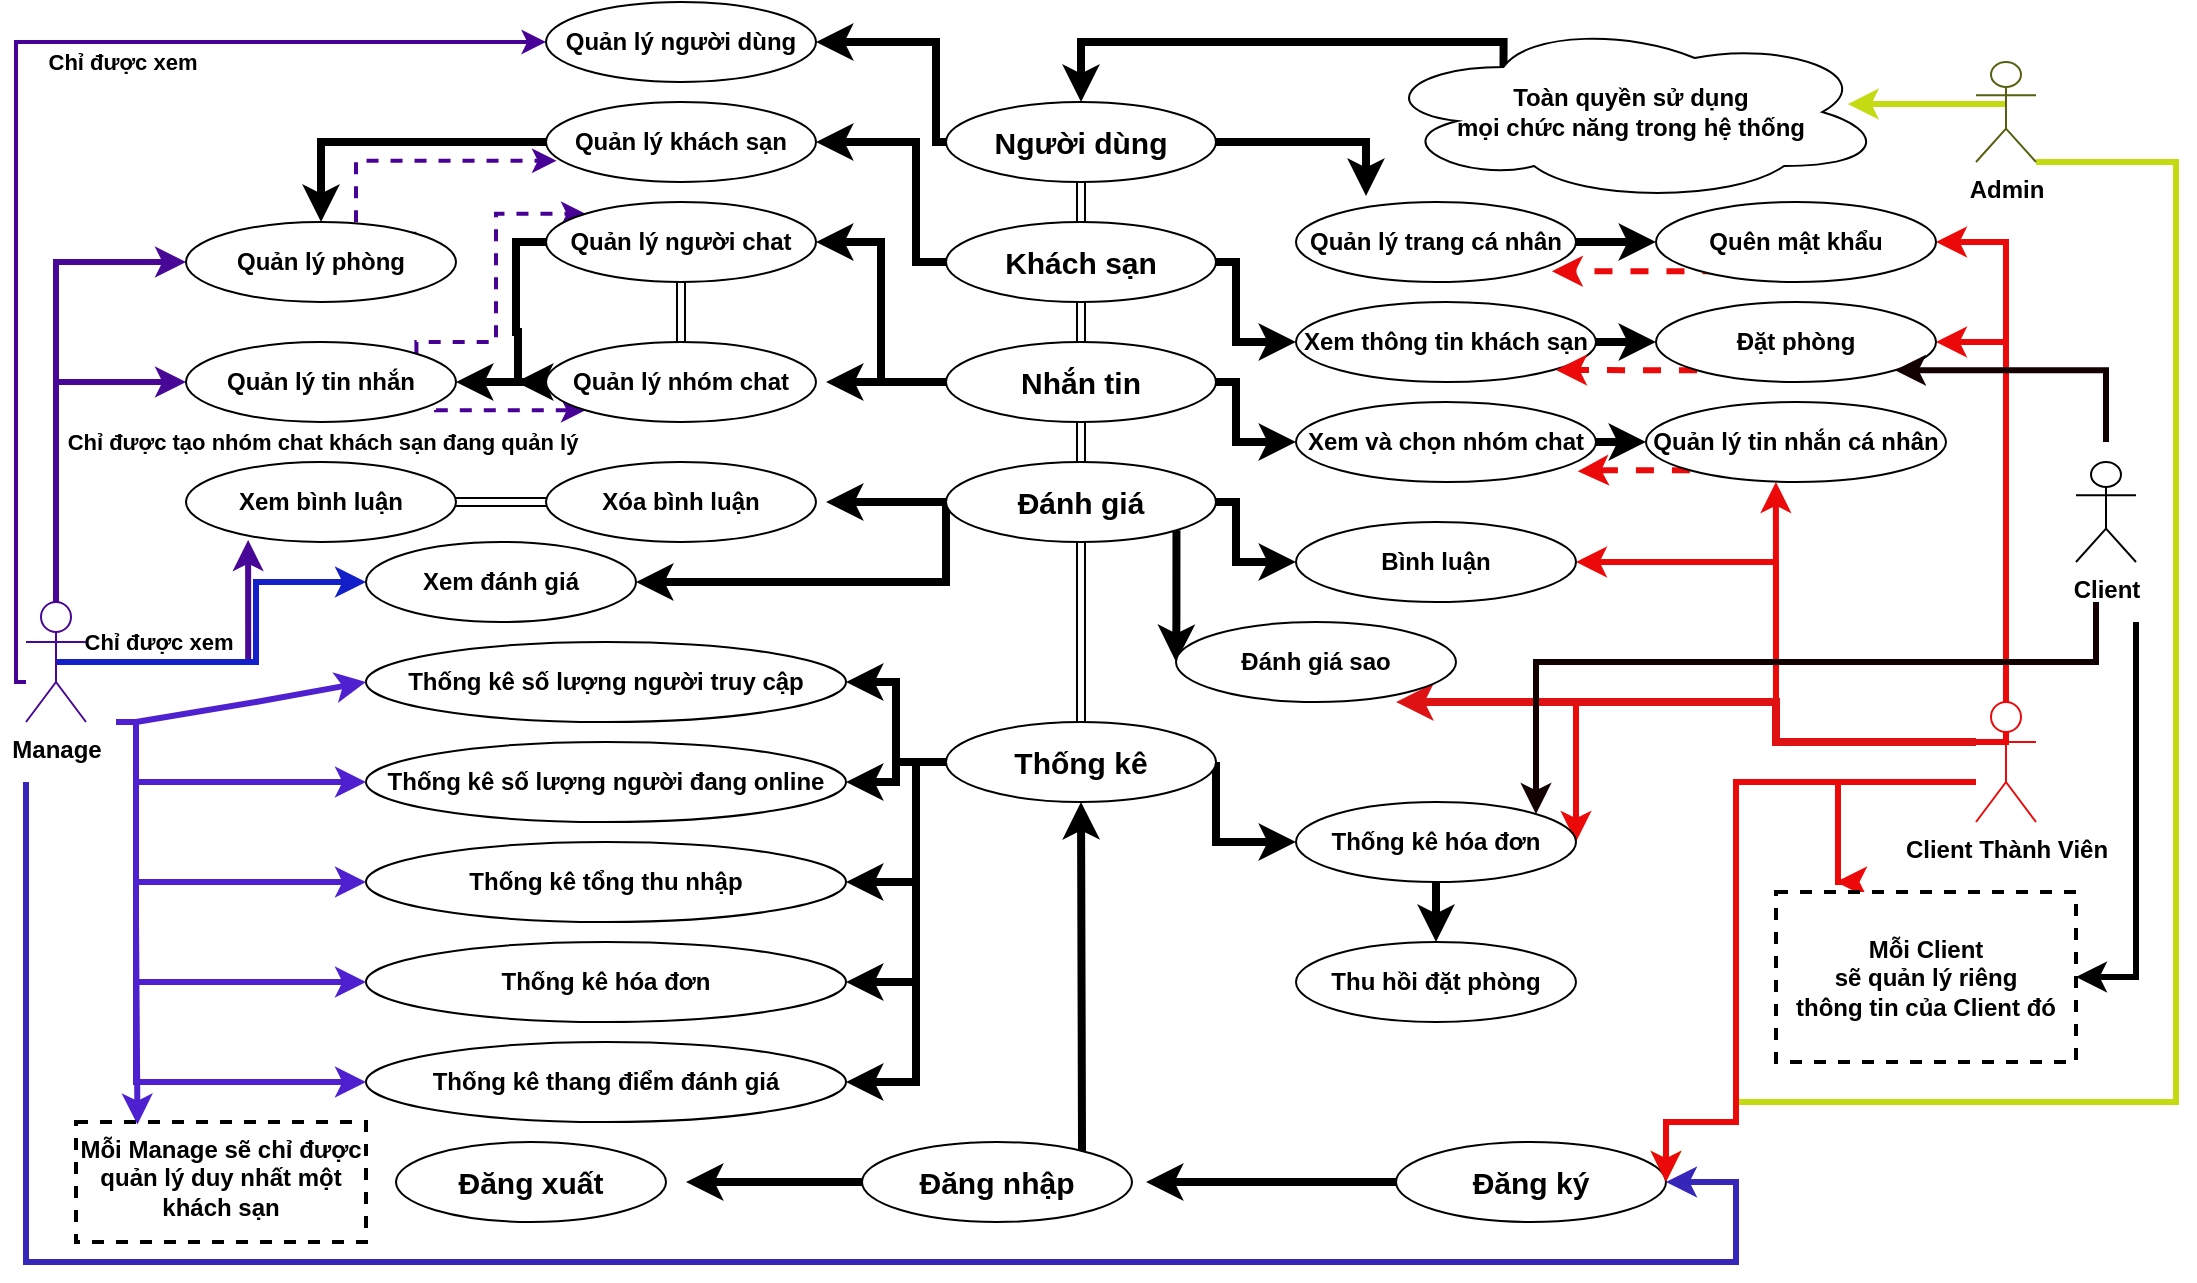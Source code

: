 <mxfile version="21.2.8" type="device" pages="7">
  <diagram name="Tổng quát" id="Li5K1mDcfURGCvdH9rWr">
    <mxGraphModel dx="1257" dy="1917" grid="1" gridSize="10" guides="1" tooltips="1" connect="1" arrows="1" fold="1" page="1" pageScale="1" pageWidth="850" pageHeight="1100" math="0" shadow="0">
      <root>
        <mxCell id="0" />
        <mxCell id="1" parent="0" />
        <mxCell id="ENHOv6tdgXf5El_bRWiu-97" style="edgeStyle=orthogonalEdgeStyle;rounded=0;orthogonalLoop=1;jettySize=auto;html=1;entryX=0.925;entryY=0.456;entryDx=0;entryDy=0;entryPerimeter=0;strokeWidth=3;strokeColor=#c4db14;" parent="1" target="ENHOv6tdgXf5El_bRWiu-10" edge="1">
          <mxGeometry relative="1" as="geometry">
            <mxPoint x="1000" y="41" as="sourcePoint" />
            <Array as="points">
              <mxPoint x="1005" y="41" />
            </Array>
          </mxGeometry>
        </mxCell>
        <mxCell id="tR6406ucoJW3G1G_572u-1" style="edgeStyle=orthogonalEdgeStyle;rounded=0;orthogonalLoop=1;jettySize=auto;html=1;exitX=1;exitY=1;exitDx=0;exitDy=0;exitPerimeter=0;entryX=1;entryY=0.5;entryDx=0;entryDy=0;strokeWidth=3;strokeColor=#c4db14;" parent="1" source="tKe_P5bKCYXA77D1KnFt-1" target="ENHOv6tdgXf5El_bRWiu-22" edge="1">
          <mxGeometry relative="1" as="geometry">
            <mxPoint x="860" y="520" as="targetPoint" />
            <Array as="points">
              <mxPoint x="1090" y="70" />
              <mxPoint x="1090" y="540" />
              <mxPoint x="870" y="540" />
              <mxPoint x="870" y="550" />
            </Array>
          </mxGeometry>
        </mxCell>
        <mxCell id="tKe_P5bKCYXA77D1KnFt-1" value="&lt;b&gt;Admin&lt;/b&gt;" style="shape=umlActor;verticalLabelPosition=bottom;verticalAlign=top;html=1;outlineConnect=0;strokeColor=#576010;" parent="1" vertex="1">
          <mxGeometry x="990" y="20" width="30" height="50" as="geometry" />
        </mxCell>
        <mxCell id="ENHOv6tdgXf5El_bRWiu-60" style="edgeStyle=orthogonalEdgeStyle;rounded=0;orthogonalLoop=1;jettySize=auto;html=1;exitX=0.5;exitY=1;exitDx=0;exitDy=0;entryX=0.5;entryY=0;entryDx=0;entryDy=0;shape=link;" parent="1" source="tKe_P5bKCYXA77D1KnFt-2" target="ENHOv6tdgXf5El_bRWiu-15" edge="1">
          <mxGeometry relative="1" as="geometry" />
        </mxCell>
        <mxCell id="ENHOv6tdgXf5El_bRWiu-136" style="edgeStyle=orthogonalEdgeStyle;rounded=0;orthogonalLoop=1;jettySize=auto;html=1;exitX=0;exitY=0.5;exitDx=0;exitDy=0;entryX=1;entryY=0.5;entryDx=0;entryDy=0;strokeWidth=4;" parent="1" source="tKe_P5bKCYXA77D1KnFt-2" target="ENHOv6tdgXf5El_bRWiu-70" edge="1">
          <mxGeometry relative="1" as="geometry">
            <Array as="points">
              <mxPoint x="470" y="60" />
              <mxPoint x="470" y="10" />
            </Array>
          </mxGeometry>
        </mxCell>
        <mxCell id="ENHOv6tdgXf5El_bRWiu-152" style="edgeStyle=orthogonalEdgeStyle;rounded=0;orthogonalLoop=1;jettySize=auto;html=1;exitX=1;exitY=0.5;exitDx=0;exitDy=0;entryX=0.25;entryY=-0.075;entryDx=0;entryDy=0;entryPerimeter=0;strokeWidth=4;" parent="1" source="tKe_P5bKCYXA77D1KnFt-2" target="ENHOv6tdgXf5El_bRWiu-124" edge="1">
          <mxGeometry relative="1" as="geometry" />
        </mxCell>
        <mxCell id="tKe_P5bKCYXA77D1KnFt-2" value="&lt;b style=&quot;font-size: 15px;&quot;&gt;Người dùng&lt;/b&gt;" style="ellipse;whiteSpace=wrap;html=1;fontSize=15;" parent="1" vertex="1">
          <mxGeometry x="475" y="40" width="135" height="40" as="geometry" />
        </mxCell>
        <mxCell id="ENHOv6tdgXf5El_bRWiu-118" style="edgeStyle=orthogonalEdgeStyle;rounded=0;orthogonalLoop=1;jettySize=auto;html=1;exitX=0.25;exitY=0.25;exitDx=0;exitDy=0;exitPerimeter=0;entryX=0.5;entryY=0;entryDx=0;entryDy=0;strokeWidth=4;" parent="1" source="ENHOv6tdgXf5El_bRWiu-10" target="tKe_P5bKCYXA77D1KnFt-2" edge="1">
          <mxGeometry relative="1" as="geometry">
            <Array as="points">
              <mxPoint x="754" y="10" />
              <mxPoint x="543" y="10" />
            </Array>
          </mxGeometry>
        </mxCell>
        <mxCell id="ENHOv6tdgXf5El_bRWiu-10" value="&lt;b&gt;Toàn quyền sử dụng &lt;br&gt;mọi chức năng trong hệ thống&lt;/b&gt;" style="ellipse;shape=cloud;whiteSpace=wrap;html=1;" parent="1" vertex="1">
          <mxGeometry x="690" width="255" height="90" as="geometry" />
        </mxCell>
        <mxCell id="ENHOv6tdgXf5El_bRWiu-61" style="edgeStyle=orthogonalEdgeStyle;rounded=0;orthogonalLoop=1;jettySize=auto;html=1;exitX=0.5;exitY=1;exitDx=0;exitDy=0;entryX=0.5;entryY=0;entryDx=0;entryDy=0;shape=link;" parent="1" source="ENHOv6tdgXf5El_bRWiu-15" target="ENHOv6tdgXf5El_bRWiu-17" edge="1">
          <mxGeometry relative="1" as="geometry" />
        </mxCell>
        <mxCell id="ENHOv6tdgXf5El_bRWiu-93" style="edgeStyle=orthogonalEdgeStyle;rounded=0;orthogonalLoop=1;jettySize=auto;html=1;exitX=0;exitY=0.5;exitDx=0;exitDy=0;entryX=1;entryY=0.5;entryDx=0;entryDy=0;strokeWidth=4;" parent="1" source="ENHOv6tdgXf5El_bRWiu-15" target="ENHOv6tdgXf5El_bRWiu-71" edge="1">
          <mxGeometry relative="1" as="geometry">
            <Array as="points">
              <mxPoint x="460" y="120" />
              <mxPoint x="460" y="60" />
            </Array>
          </mxGeometry>
        </mxCell>
        <mxCell id="ENHOv6tdgXf5El_bRWiu-129" style="edgeStyle=orthogonalEdgeStyle;rounded=0;orthogonalLoop=1;jettySize=auto;html=1;exitX=1;exitY=0.5;exitDx=0;exitDy=0;entryX=0;entryY=0.5;entryDx=0;entryDy=0;strokeWidth=4;" parent="1" source="ENHOv6tdgXf5El_bRWiu-15" target="ENHOv6tdgXf5El_bRWiu-127" edge="1">
          <mxGeometry relative="1" as="geometry">
            <Array as="points">
              <mxPoint x="620" y="120" />
              <mxPoint x="620" y="160" />
            </Array>
          </mxGeometry>
        </mxCell>
        <mxCell id="ENHOv6tdgXf5El_bRWiu-15" value="&lt;b style=&quot;font-size: 15px;&quot;&gt;Khách sạn&lt;/b&gt;" style="ellipse;whiteSpace=wrap;html=1;fontSize=15;" parent="1" vertex="1">
          <mxGeometry x="475" y="100" width="135" height="40" as="geometry" />
        </mxCell>
        <mxCell id="ENHOv6tdgXf5El_bRWiu-62" style="edgeStyle=orthogonalEdgeStyle;rounded=0;orthogonalLoop=1;jettySize=auto;html=1;exitX=0.5;exitY=1;exitDx=0;exitDy=0;entryX=0.5;entryY=0;entryDx=0;entryDy=0;shape=link;" parent="1" source="ENHOv6tdgXf5El_bRWiu-17" target="ENHOv6tdgXf5El_bRWiu-54" edge="1">
          <mxGeometry relative="1" as="geometry" />
        </mxCell>
        <mxCell id="ENHOv6tdgXf5El_bRWiu-90" style="edgeStyle=orthogonalEdgeStyle;rounded=0;orthogonalLoop=1;jettySize=auto;html=1;exitX=0;exitY=0.5;exitDx=0;exitDy=0;strokeWidth=4;" parent="1" source="ENHOv6tdgXf5El_bRWiu-17" edge="1">
          <mxGeometry relative="1" as="geometry">
            <mxPoint x="415" y="180" as="targetPoint" />
          </mxGeometry>
        </mxCell>
        <mxCell id="ENHOv6tdgXf5El_bRWiu-145" style="edgeStyle=orthogonalEdgeStyle;rounded=0;orthogonalLoop=1;jettySize=auto;html=1;exitX=0;exitY=0.5;exitDx=0;exitDy=0;entryX=1;entryY=0.5;entryDx=0;entryDy=0;strokeWidth=4;" parent="1" source="ENHOv6tdgXf5El_bRWiu-17" target="ENHOv6tdgXf5El_bRWiu-143" edge="1">
          <mxGeometry relative="1" as="geometry" />
        </mxCell>
        <mxCell id="ENHOv6tdgXf5El_bRWiu-150" style="edgeStyle=orthogonalEdgeStyle;rounded=0;orthogonalLoop=1;jettySize=auto;html=1;exitX=1;exitY=0.5;exitDx=0;exitDy=0;strokeWidth=4;" parent="1" source="ENHOv6tdgXf5El_bRWiu-17" target="ENHOv6tdgXf5El_bRWiu-133" edge="1">
          <mxGeometry relative="1" as="geometry">
            <Array as="points">
              <mxPoint x="620" y="180" />
              <mxPoint x="620" y="210" />
            </Array>
          </mxGeometry>
        </mxCell>
        <mxCell id="ENHOv6tdgXf5El_bRWiu-17" value="&lt;b style=&quot;font-size: 15px;&quot;&gt;Nhắn tin&lt;/b&gt;" style="ellipse;whiteSpace=wrap;html=1;fontSize=15;" parent="1" vertex="1">
          <mxGeometry x="475" y="160" width="135" height="40" as="geometry" />
        </mxCell>
        <mxCell id="ENHOv6tdgXf5El_bRWiu-155" style="edgeStyle=orthogonalEdgeStyle;rounded=0;orthogonalLoop=1;jettySize=auto;html=1;exitX=1;exitY=0.5;exitDx=0;exitDy=0;entryX=0;entryY=0.5;entryDx=0;entryDy=0;strokeWidth=4;" parent="1" source="ENHOv6tdgXf5El_bRWiu-20" target="ENHOv6tdgXf5El_bRWiu-153" edge="1">
          <mxGeometry relative="1" as="geometry">
            <Array as="points">
              <mxPoint x="610" y="410" />
            </Array>
          </mxGeometry>
        </mxCell>
        <mxCell id="QacuiDAim45bBzbajNcZ-8" style="edgeStyle=orthogonalEdgeStyle;rounded=0;orthogonalLoop=1;jettySize=auto;html=1;exitX=0;exitY=0.5;exitDx=0;exitDy=0;entryX=1;entryY=0.5;entryDx=0;entryDy=0;strokeWidth=4;" parent="1" source="ENHOv6tdgXf5El_bRWiu-20" target="ENHOv6tdgXf5El_bRWiu-79" edge="1">
          <mxGeometry relative="1" as="geometry" />
        </mxCell>
        <mxCell id="QacuiDAim45bBzbajNcZ-12" style="edgeStyle=orthogonalEdgeStyle;rounded=0;orthogonalLoop=1;jettySize=auto;html=1;exitX=0;exitY=0.5;exitDx=0;exitDy=0;entryX=1;entryY=0.5;entryDx=0;entryDy=0;strokeWidth=4;" parent="1" source="ENHOv6tdgXf5El_bRWiu-20" target="ENHOv6tdgXf5El_bRWiu-80" edge="1">
          <mxGeometry relative="1" as="geometry" />
        </mxCell>
        <mxCell id="QacuiDAim45bBzbajNcZ-13" style="edgeStyle=orthogonalEdgeStyle;rounded=0;orthogonalLoop=1;jettySize=auto;html=1;exitX=0;exitY=0.5;exitDx=0;exitDy=0;entryX=1;entryY=0.5;entryDx=0;entryDy=0;strokeWidth=4;" parent="1" source="ENHOv6tdgXf5El_bRWiu-20" target="ENHOv6tdgXf5El_bRWiu-81" edge="1">
          <mxGeometry relative="1" as="geometry">
            <Array as="points">
              <mxPoint x="460" y="370" />
              <mxPoint x="460" y="430" />
            </Array>
          </mxGeometry>
        </mxCell>
        <mxCell id="QacuiDAim45bBzbajNcZ-14" style="edgeStyle=orthogonalEdgeStyle;rounded=0;orthogonalLoop=1;jettySize=auto;html=1;exitX=0;exitY=0.5;exitDx=0;exitDy=0;entryX=1;entryY=0.5;entryDx=0;entryDy=0;strokeWidth=4;" parent="1" source="ENHOv6tdgXf5El_bRWiu-20" target="ENHOv6tdgXf5El_bRWiu-82" edge="1">
          <mxGeometry relative="1" as="geometry">
            <Array as="points">
              <mxPoint x="460" y="370" />
              <mxPoint x="460" y="480" />
            </Array>
          </mxGeometry>
        </mxCell>
        <mxCell id="QacuiDAim45bBzbajNcZ-15" style="edgeStyle=orthogonalEdgeStyle;rounded=0;orthogonalLoop=1;jettySize=auto;html=1;exitX=0;exitY=0.5;exitDx=0;exitDy=0;entryX=1;entryY=0.5;entryDx=0;entryDy=0;strokeWidth=4;" parent="1" source="ENHOv6tdgXf5El_bRWiu-20" target="rz08V214HTg1gG-pxpY4-1" edge="1">
          <mxGeometry relative="1" as="geometry">
            <Array as="points">
              <mxPoint x="460" y="370" />
              <mxPoint x="460" y="530" />
            </Array>
          </mxGeometry>
        </mxCell>
        <mxCell id="ENHOv6tdgXf5El_bRWiu-20" value="&lt;b style=&quot;font-size: 15px;&quot;&gt;Thống kê&lt;/b&gt;" style="ellipse;whiteSpace=wrap;html=1;fontSize=15;" parent="1" vertex="1">
          <mxGeometry x="475" y="350" width="135" height="40" as="geometry" />
        </mxCell>
        <mxCell id="ENHOv6tdgXf5El_bRWiu-40" style="edgeStyle=orthogonalEdgeStyle;rounded=0;orthogonalLoop=1;jettySize=auto;html=1;strokeWidth=4;" parent="1" source="ENHOv6tdgXf5El_bRWiu-21" edge="1">
          <mxGeometry relative="1" as="geometry">
            <mxPoint x="345" y="580" as="targetPoint" />
          </mxGeometry>
        </mxCell>
        <mxCell id="ENHOv6tdgXf5El_bRWiu-53" style="edgeStyle=orthogonalEdgeStyle;rounded=0;orthogonalLoop=1;jettySize=auto;html=1;entryX=0.5;entryY=1;entryDx=0;entryDy=0;strokeWidth=4;" parent="1" target="ENHOv6tdgXf5El_bRWiu-20" edge="1">
          <mxGeometry relative="1" as="geometry">
            <Array as="points">
              <mxPoint x="543" y="560" />
            </Array>
            <mxPoint x="543" y="570" as="sourcePoint" />
          </mxGeometry>
        </mxCell>
        <mxCell id="ENHOv6tdgXf5El_bRWiu-21" value="&lt;b style=&quot;font-size: 15px;&quot;&gt;Đăng nhập&lt;/b&gt;" style="ellipse;whiteSpace=wrap;html=1;fontSize=15;" parent="1" vertex="1">
          <mxGeometry x="433" y="560" width="135" height="40" as="geometry" />
        </mxCell>
        <mxCell id="ENHOv6tdgXf5El_bRWiu-39" style="edgeStyle=orthogonalEdgeStyle;rounded=0;orthogonalLoop=1;jettySize=auto;html=1;strokeWidth=4;" parent="1" source="ENHOv6tdgXf5El_bRWiu-22" edge="1">
          <mxGeometry relative="1" as="geometry">
            <mxPoint x="575" y="580" as="targetPoint" />
          </mxGeometry>
        </mxCell>
        <mxCell id="ENHOv6tdgXf5El_bRWiu-22" value="&lt;b style=&quot;font-size: 15px;&quot;&gt;Đăng ký&lt;/b&gt;" style="ellipse;whiteSpace=wrap;html=1;fontSize=15;" parent="1" vertex="1">
          <mxGeometry x="700" y="560" width="135" height="40" as="geometry" />
        </mxCell>
        <mxCell id="ENHOv6tdgXf5El_bRWiu-23" value="&lt;b style=&quot;font-size: 15px;&quot;&gt;Đăng xuất&lt;/b&gt;" style="ellipse;whiteSpace=wrap;html=1;fontSize=15;" parent="1" vertex="1">
          <mxGeometry x="200" y="560" width="135" height="40" as="geometry" />
        </mxCell>
        <mxCell id="ENHOv6tdgXf5El_bRWiu-148" style="edgeStyle=orthogonalEdgeStyle;rounded=0;orthogonalLoop=1;jettySize=auto;html=1;exitX=0;exitY=0.333;exitDx=0;exitDy=0;exitPerimeter=0;entryX=1;entryY=0.5;entryDx=0;entryDy=0;strokeWidth=3;strokeColor=#ec0909;" parent="1" source="ENHOv6tdgXf5El_bRWiu-25" target="ENHOv6tdgXf5El_bRWiu-147" edge="1">
          <mxGeometry relative="1" as="geometry" />
        </mxCell>
        <mxCell id="ENHOv6tdgXf5El_bRWiu-159" style="edgeStyle=orthogonalEdgeStyle;rounded=0;orthogonalLoop=1;jettySize=auto;html=1;entryX=1;entryY=0.5;entryDx=0;entryDy=0;strokeWidth=3;strokeColor=#ec0909;" parent="1" source="ENHOv6tdgXf5El_bRWiu-25" target="ENHOv6tdgXf5El_bRWiu-22" edge="1">
          <mxGeometry relative="1" as="geometry">
            <mxPoint x="1005" y="430" as="sourcePoint" />
            <Array as="points">
              <mxPoint x="870" y="380" />
              <mxPoint x="870" y="550" />
            </Array>
          </mxGeometry>
        </mxCell>
        <mxCell id="ENHOv6tdgXf5El_bRWiu-160" style="edgeStyle=orthogonalEdgeStyle;rounded=0;orthogonalLoop=1;jettySize=auto;html=1;exitX=0.5;exitY=0;exitDx=0;exitDy=0;exitPerimeter=0;entryX=1;entryY=0.5;entryDx=0;entryDy=0;strokeWidth=3;strokeColor=#ec0909;" parent="1" source="ENHOv6tdgXf5El_bRWiu-25" target="ENHOv6tdgXf5El_bRWiu-153" edge="1">
          <mxGeometry relative="1" as="geometry">
            <Array as="points">
              <mxPoint x="1005" y="360" />
              <mxPoint x="890" y="360" />
              <mxPoint x="890" y="340" />
            </Array>
          </mxGeometry>
        </mxCell>
        <mxCell id="ENHOv6tdgXf5El_bRWiu-161" style="edgeStyle=orthogonalEdgeStyle;rounded=0;orthogonalLoop=1;jettySize=auto;html=1;entryX=0.433;entryY=1;entryDx=0;entryDy=0;entryPerimeter=0;strokeWidth=3;strokeColor=#ec0909;" parent="1" target="ENHOv6tdgXf5El_bRWiu-132" edge="1">
          <mxGeometry relative="1" as="geometry">
            <Array as="points">
              <mxPoint x="890" y="360" />
            </Array>
            <mxPoint x="960" y="360" as="sourcePoint" />
          </mxGeometry>
        </mxCell>
        <mxCell id="ENHOv6tdgXf5El_bRWiu-162" style="edgeStyle=orthogonalEdgeStyle;rounded=0;orthogonalLoop=1;jettySize=auto;html=1;exitX=0.5;exitY=0;exitDx=0;exitDy=0;exitPerimeter=0;entryX=1;entryY=0.5;entryDx=0;entryDy=0;strokeWidth=3;strokeColor=#ec0909;" parent="1" source="ENHOv6tdgXf5El_bRWiu-25" target="ENHOv6tdgXf5El_bRWiu-128" edge="1">
          <mxGeometry relative="1" as="geometry" />
        </mxCell>
        <mxCell id="ENHOv6tdgXf5El_bRWiu-163" style="edgeStyle=orthogonalEdgeStyle;rounded=0;orthogonalLoop=1;jettySize=auto;html=1;exitX=0.5;exitY=0;exitDx=0;exitDy=0;exitPerimeter=0;entryX=1;entryY=0.5;entryDx=0;entryDy=0;strokeWidth=3;strokeColor=#ec0909;" parent="1" source="ENHOv6tdgXf5El_bRWiu-25" target="ENHOv6tdgXf5El_bRWiu-157" edge="1">
          <mxGeometry relative="1" as="geometry">
            <Array as="points">
              <mxPoint x="1005" y="110" />
            </Array>
          </mxGeometry>
        </mxCell>
        <mxCell id="ENHOv6tdgXf5El_bRWiu-171" style="edgeStyle=orthogonalEdgeStyle;rounded=0;orthogonalLoop=1;jettySize=auto;html=1;strokeWidth=3;strokeColor=#ec0909;" parent="1" edge="1">
          <mxGeometry relative="1" as="geometry">
            <mxPoint x="920" y="430" as="targetPoint" />
            <Array as="points">
              <mxPoint x="921" y="380" />
              <mxPoint x="921" y="430" />
            </Array>
            <mxPoint x="990" y="380" as="sourcePoint" />
          </mxGeometry>
        </mxCell>
        <mxCell id="QacuiDAim45bBzbajNcZ-2" style="edgeStyle=orthogonalEdgeStyle;rounded=0;orthogonalLoop=1;jettySize=auto;html=1;exitX=0;exitY=0.333;exitDx=0;exitDy=0;exitPerimeter=0;strokeWidth=4;strokeColor=#de1212;entryX=0.786;entryY=1;entryDx=0;entryDy=0;entryPerimeter=0;" parent="1" source="ENHOv6tdgXf5El_bRWiu-25" target="QacuiDAim45bBzbajNcZ-1" edge="1">
          <mxGeometry relative="1" as="geometry">
            <mxPoint x="680" y="360" as="targetPoint" />
            <Array as="points">
              <mxPoint x="890" y="360" />
              <mxPoint x="890" y="340" />
            </Array>
          </mxGeometry>
        </mxCell>
        <mxCell id="ENHOv6tdgXf5El_bRWiu-25" value="&lt;b&gt;Client Thành Viên&lt;/b&gt;" style="shape=umlActor;verticalLabelPosition=bottom;verticalAlign=top;html=1;outlineConnect=0;strokeColor=#ec0909;" parent="1" vertex="1">
          <mxGeometry x="990" y="340" width="30" height="60" as="geometry" />
        </mxCell>
        <mxCell id="ENHOv6tdgXf5El_bRWiu-33" value="&lt;b&gt;Mỗi Manage sẽ chỉ được quản lý duy nhất một khách sạn&lt;/b&gt;" style="whiteSpace=wrap;html=1;verticalAlign=top;strokeWidth=2;dashed=1;" parent="1" vertex="1">
          <mxGeometry x="40" y="550" width="145" height="60" as="geometry" />
        </mxCell>
        <mxCell id="ENHOv6tdgXf5El_bRWiu-63" style="edgeStyle=orthogonalEdgeStyle;rounded=0;orthogonalLoop=1;jettySize=auto;html=1;exitX=0.5;exitY=1;exitDx=0;exitDy=0;entryX=0.5;entryY=0;entryDx=0;entryDy=0;shape=link;" parent="1" source="ENHOv6tdgXf5El_bRWiu-54" target="ENHOv6tdgXf5El_bRWiu-20" edge="1">
          <mxGeometry relative="1" as="geometry" />
        </mxCell>
        <mxCell id="ENHOv6tdgXf5El_bRWiu-89" style="edgeStyle=orthogonalEdgeStyle;rounded=0;orthogonalLoop=1;jettySize=auto;html=1;exitX=0;exitY=0.5;exitDx=0;exitDy=0;strokeWidth=4;" parent="1" source="ENHOv6tdgXf5El_bRWiu-54" edge="1">
          <mxGeometry relative="1" as="geometry">
            <mxPoint x="415" y="240" as="targetPoint" />
          </mxGeometry>
        </mxCell>
        <mxCell id="ENHOv6tdgXf5El_bRWiu-149" style="edgeStyle=orthogonalEdgeStyle;rounded=0;orthogonalLoop=1;jettySize=auto;html=1;exitX=1;exitY=0.5;exitDx=0;exitDy=0;strokeWidth=4;" parent="1" source="ENHOv6tdgXf5El_bRWiu-54" target="ENHOv6tdgXf5El_bRWiu-147" edge="1">
          <mxGeometry relative="1" as="geometry">
            <Array as="points">
              <mxPoint x="620" y="240" />
              <mxPoint x="620" y="270" />
            </Array>
          </mxGeometry>
        </mxCell>
        <mxCell id="QacuiDAim45bBzbajNcZ-4" style="edgeStyle=orthogonalEdgeStyle;rounded=0;orthogonalLoop=1;jettySize=auto;html=1;exitX=1;exitY=1;exitDx=0;exitDy=0;entryX=0;entryY=0.5;entryDx=0;entryDy=0;strokeWidth=4;" parent="1" source="ENHOv6tdgXf5El_bRWiu-54" target="QacuiDAim45bBzbajNcZ-1" edge="1">
          <mxGeometry relative="1" as="geometry">
            <Array as="points">
              <mxPoint x="590" y="300" />
              <mxPoint x="590" y="300" />
            </Array>
          </mxGeometry>
        </mxCell>
        <mxCell id="QacuiDAim45bBzbajNcZ-6" style="edgeStyle=orthogonalEdgeStyle;rounded=0;orthogonalLoop=1;jettySize=auto;html=1;exitX=0;exitY=0.5;exitDx=0;exitDy=0;entryX=1;entryY=0.5;entryDx=0;entryDy=0;strokeWidth=4;" parent="1" source="ENHOv6tdgXf5El_bRWiu-54" target="QacuiDAim45bBzbajNcZ-5" edge="1">
          <mxGeometry relative="1" as="geometry">
            <Array as="points">
              <mxPoint x="475" y="280" />
            </Array>
          </mxGeometry>
        </mxCell>
        <mxCell id="ENHOv6tdgXf5El_bRWiu-54" value="&lt;b style=&quot;font-size: 15px;&quot;&gt;Đánh giá&lt;/b&gt;" style="ellipse;whiteSpace=wrap;html=1;fontSize=15;" parent="1" vertex="1">
          <mxGeometry x="475" y="220" width="135" height="40" as="geometry" />
        </mxCell>
        <mxCell id="ENHOv6tdgXf5El_bRWiu-107" style="edgeStyle=orthogonalEdgeStyle;rounded=0;orthogonalLoop=1;jettySize=auto;html=1;entryX=0;entryY=0.5;entryDx=0;entryDy=0;strokeColor=#480197;strokeWidth=2;" parent="1" source="ENHOv6tdgXf5El_bRWiu-24" target="ENHOv6tdgXf5El_bRWiu-70" edge="1">
          <mxGeometry relative="1" as="geometry">
            <Array as="points">
              <mxPoint x="10" y="330" />
              <mxPoint x="10" y="10" />
            </Array>
          </mxGeometry>
        </mxCell>
        <mxCell id="ENHOv6tdgXf5El_bRWiu-117" value="&lt;b&gt;Chỉ được xem&lt;/b&gt;" style="edgeLabel;html=1;align=center;verticalAlign=middle;resizable=0;points=[];" parent="ENHOv6tdgXf5El_bRWiu-107" vertex="1" connectable="0">
          <mxGeometry x="0.28" y="-1" relative="1" as="geometry">
            <mxPoint y="9" as="offset" />
          </mxGeometry>
        </mxCell>
        <mxCell id="ENHOv6tdgXf5El_bRWiu-109" style="edgeStyle=orthogonalEdgeStyle;rounded=0;orthogonalLoop=1;jettySize=auto;html=1;exitX=0.5;exitY=0.5;exitDx=0;exitDy=0;exitPerimeter=0;entryX=0.23;entryY=0.975;entryDx=0;entryDy=0;entryPerimeter=0;strokeWidth=3;strokeColor=#480797;" parent="1" source="ENHOv6tdgXf5El_bRWiu-24" target="ENHOv6tdgXf5El_bRWiu-104" edge="1">
          <mxGeometry relative="1" as="geometry" />
        </mxCell>
        <mxCell id="ENHOv6tdgXf5El_bRWiu-110" value="&lt;b&gt;Chỉ được xem&lt;/b&gt;" style="edgeLabel;html=1;align=center;verticalAlign=middle;resizable=0;points=[];" parent="ENHOv6tdgXf5El_bRWiu-109" vertex="1" connectable="0">
          <mxGeometry x="-0.182" y="3" relative="1" as="geometry">
            <mxPoint x="-14" y="-7" as="offset" />
          </mxGeometry>
        </mxCell>
        <mxCell id="ENHOv6tdgXf5El_bRWiu-111" style="edgeStyle=orthogonalEdgeStyle;rounded=0;orthogonalLoop=1;jettySize=auto;html=1;exitX=0.5;exitY=0;exitDx=0;exitDy=0;exitPerimeter=0;entryX=0;entryY=0.5;entryDx=0;entryDy=0;strokeWidth=3;strokeColor=#480797;" parent="1" source="ENHOv6tdgXf5El_bRWiu-24" target="ENHOv6tdgXf5El_bRWiu-72" edge="1">
          <mxGeometry relative="1" as="geometry">
            <Array as="points">
              <mxPoint x="30" y="180" />
            </Array>
          </mxGeometry>
        </mxCell>
        <mxCell id="ENHOv6tdgXf5El_bRWiu-112" value="&lt;b&gt;Chỉ được tạo nhóm chat khách sạn đang quản lý&lt;/b&gt;" style="edgeLabel;html=1;align=center;verticalAlign=middle;resizable=0;points=[];" parent="ENHOv6tdgXf5El_bRWiu-111" vertex="1" connectable="0">
          <mxGeometry x="-0.131" y="-2" relative="1" as="geometry">
            <mxPoint x="131" y="-4" as="offset" />
          </mxGeometry>
        </mxCell>
        <mxCell id="ENHOv6tdgXf5El_bRWiu-113" style="edgeStyle=orthogonalEdgeStyle;rounded=0;orthogonalLoop=1;jettySize=auto;html=1;exitX=0.5;exitY=0;exitDx=0;exitDy=0;exitPerimeter=0;entryX=0;entryY=0.5;entryDx=0;entryDy=0;strokeWidth=3;strokeColor=#480797;" parent="1" source="ENHOv6tdgXf5El_bRWiu-24" target="ENHOv6tdgXf5El_bRWiu-74" edge="1">
          <mxGeometry relative="1" as="geometry" />
        </mxCell>
        <mxCell id="rz08V214HTg1gG-pxpY4-14" style="edgeStyle=orthogonalEdgeStyle;rounded=0;orthogonalLoop=1;jettySize=auto;html=1;strokeWidth=3;strokeColor=#3726ba;entryX=1;entryY=0.5;entryDx=0;entryDy=0;" parent="1" target="ENHOv6tdgXf5El_bRWiu-22" edge="1">
          <mxGeometry relative="1" as="geometry">
            <mxPoint x="840" y="580" as="targetPoint" />
            <mxPoint x="15" y="380" as="sourcePoint" />
            <Array as="points">
              <mxPoint x="15" y="620" />
              <mxPoint x="870" y="620" />
              <mxPoint x="870" y="580" />
            </Array>
          </mxGeometry>
        </mxCell>
        <mxCell id="QacuiDAim45bBzbajNcZ-7" style="edgeStyle=orthogonalEdgeStyle;rounded=0;orthogonalLoop=1;jettySize=auto;html=1;exitX=0.5;exitY=0.5;exitDx=0;exitDy=0;exitPerimeter=0;entryX=0;entryY=0.5;entryDx=0;entryDy=0;strokeWidth=3;strokeColor=#131fc9;" parent="1" source="ENHOv6tdgXf5El_bRWiu-24" target="QacuiDAim45bBzbajNcZ-5" edge="1">
          <mxGeometry relative="1" as="geometry">
            <Array as="points">
              <mxPoint x="130" y="320" />
              <mxPoint x="130" y="280" />
            </Array>
          </mxGeometry>
        </mxCell>
        <mxCell id="QacuiDAim45bBzbajNcZ-22" style="edgeStyle=orthogonalEdgeStyle;rounded=0;orthogonalLoop=1;jettySize=auto;html=1;entryX=0.212;entryY=0.021;entryDx=0;entryDy=0;entryPerimeter=0;strokeWidth=3;strokeColor=#4f20cf;" parent="1" target="ENHOv6tdgXf5El_bRWiu-33" edge="1">
          <mxGeometry relative="1" as="geometry">
            <mxPoint x="60" y="350" as="sourcePoint" />
            <Array as="points">
              <mxPoint x="70" y="350" />
              <mxPoint x="70" y="450" />
              <mxPoint x="71" y="450" />
            </Array>
          </mxGeometry>
        </mxCell>
        <mxCell id="ENHOv6tdgXf5El_bRWiu-24" value="&lt;b&gt;Manage&lt;/b&gt;" style="shape=umlActor;verticalLabelPosition=bottom;verticalAlign=top;html=1;outlineConnect=0;strokeColor=#480797;" parent="1" vertex="1">
          <mxGeometry x="15" y="290" width="30" height="60" as="geometry" />
        </mxCell>
        <mxCell id="ENHOv6tdgXf5El_bRWiu-70" value="&lt;b&gt;Quản lý người dùng&lt;/b&gt;" style="ellipse;whiteSpace=wrap;html=1;" parent="1" vertex="1">
          <mxGeometry x="275" y="-10" width="135" height="40" as="geometry" />
        </mxCell>
        <mxCell id="ENHOv6tdgXf5El_bRWiu-94" style="edgeStyle=orthogonalEdgeStyle;rounded=0;orthogonalLoop=1;jettySize=auto;html=1;exitX=0;exitY=0.5;exitDx=0;exitDy=0;entryX=0.5;entryY=0;entryDx=0;entryDy=0;strokeWidth=4;" parent="1" source="ENHOv6tdgXf5El_bRWiu-71" target="ENHOv6tdgXf5El_bRWiu-74" edge="1">
          <mxGeometry relative="1" as="geometry">
            <mxPoint x="235" y="120" as="targetPoint" />
            <Array as="points">
              <mxPoint x="163" y="60" />
            </Array>
          </mxGeometry>
        </mxCell>
        <mxCell id="ENHOv6tdgXf5El_bRWiu-71" value="&lt;b&gt;Quản lý khách sạn&lt;/b&gt;" style="ellipse;whiteSpace=wrap;html=1;" parent="1" vertex="1">
          <mxGeometry x="275" y="40" width="135" height="40" as="geometry" />
        </mxCell>
        <mxCell id="ENHOv6tdgXf5El_bRWiu-165" style="edgeStyle=orthogonalEdgeStyle;rounded=0;orthogonalLoop=1;jettySize=auto;html=1;exitX=1;exitY=0;exitDx=0;exitDy=0;entryX=0;entryY=0;entryDx=0;entryDy=0;strokeWidth=2;strokeColor=#480197;dashed=1;" parent="1" source="ENHOv6tdgXf5El_bRWiu-72" target="ENHOv6tdgXf5El_bRWiu-143" edge="1">
          <mxGeometry relative="1" as="geometry">
            <Array as="points">
              <mxPoint x="210" y="160" />
              <mxPoint x="250" y="160" />
              <mxPoint x="250" y="96" />
            </Array>
          </mxGeometry>
        </mxCell>
        <mxCell id="ENHOv6tdgXf5El_bRWiu-166" style="edgeStyle=orthogonalEdgeStyle;rounded=0;orthogonalLoop=1;jettySize=auto;html=1;exitX=1;exitY=0.5;exitDx=0;exitDy=0;entryX=0;entryY=1;entryDx=0;entryDy=0;strokeWidth=2;strokeColor=#480197;dashed=1;" parent="1" source="ENHOv6tdgXf5El_bRWiu-72" target="ENHOv6tdgXf5El_bRWiu-73" edge="1">
          <mxGeometry relative="1" as="geometry">
            <Array as="points">
              <mxPoint x="220" y="180" />
              <mxPoint x="220" y="194" />
            </Array>
          </mxGeometry>
        </mxCell>
        <mxCell id="ENHOv6tdgXf5El_bRWiu-72" value="&lt;b&gt;Quản lý tin nhắn&lt;/b&gt;" style="ellipse;whiteSpace=wrap;html=1;" parent="1" vertex="1">
          <mxGeometry x="95" y="160" width="135" height="40" as="geometry" />
        </mxCell>
        <mxCell id="ENHOv6tdgXf5El_bRWiu-91" style="edgeStyle=orthogonalEdgeStyle;rounded=0;orthogonalLoop=1;jettySize=auto;html=1;exitX=0;exitY=0.5;exitDx=0;exitDy=0;entryX=1;entryY=0.5;entryDx=0;entryDy=0;strokeWidth=4;" parent="1" source="ENHOv6tdgXf5El_bRWiu-73" target="ENHOv6tdgXf5El_bRWiu-72" edge="1">
          <mxGeometry relative="1" as="geometry">
            <mxPoint x="235" y="180" as="targetPoint" />
          </mxGeometry>
        </mxCell>
        <mxCell id="ENHOv6tdgXf5El_bRWiu-73" value="&lt;b&gt;Quản lý nhóm chat&lt;/b&gt;" style="ellipse;whiteSpace=wrap;html=1;" parent="1" vertex="1">
          <mxGeometry x="275" y="160" width="135" height="40" as="geometry" />
        </mxCell>
        <mxCell id="ENHOv6tdgXf5El_bRWiu-164" style="edgeStyle=orthogonalEdgeStyle;rounded=0;orthogonalLoop=1;jettySize=auto;html=1;exitX=1;exitY=0;exitDx=0;exitDy=0;entryX=0.039;entryY=0.734;entryDx=0;entryDy=0;entryPerimeter=0;strokeWidth=2;strokeColor=#480197;dashed=1;" parent="1" source="ENHOv6tdgXf5El_bRWiu-74" target="ENHOv6tdgXf5El_bRWiu-71" edge="1">
          <mxGeometry relative="1" as="geometry">
            <Array as="points">
              <mxPoint x="180" y="106" />
              <mxPoint x="180" y="69" />
            </Array>
          </mxGeometry>
        </mxCell>
        <mxCell id="ENHOv6tdgXf5El_bRWiu-74" value="&lt;b&gt;Quản lý phòng&lt;/b&gt;" style="ellipse;whiteSpace=wrap;html=1;" parent="1" vertex="1">
          <mxGeometry x="95" y="100" width="135" height="40" as="geometry" />
        </mxCell>
        <mxCell id="ENHOv6tdgXf5El_bRWiu-105" value="" style="edgeStyle=orthogonalEdgeStyle;rounded=0;orthogonalLoop=1;jettySize=auto;html=1;shape=link;" parent="1" source="ENHOv6tdgXf5El_bRWiu-78" target="ENHOv6tdgXf5El_bRWiu-104" edge="1">
          <mxGeometry relative="1" as="geometry" />
        </mxCell>
        <mxCell id="ENHOv6tdgXf5El_bRWiu-78" value="&lt;b&gt;Xóa bình luận&lt;/b&gt;" style="ellipse;whiteSpace=wrap;html=1;" parent="1" vertex="1">
          <mxGeometry x="275" y="220" width="135" height="40" as="geometry" />
        </mxCell>
        <mxCell id="ENHOv6tdgXf5El_bRWiu-79" value="&lt;b&gt;Thống kê số lượng người truy cập&lt;/b&gt;" style="ellipse;whiteSpace=wrap;html=1;" parent="1" vertex="1">
          <mxGeometry x="185" y="310" width="240" height="40" as="geometry" />
        </mxCell>
        <mxCell id="ENHOv6tdgXf5El_bRWiu-80" value="&lt;b&gt;Thống kê số lượng người đang online&lt;/b&gt;" style="ellipse;whiteSpace=wrap;html=1;" parent="1" vertex="1">
          <mxGeometry x="185" y="360" width="240" height="40" as="geometry" />
        </mxCell>
        <mxCell id="ENHOv6tdgXf5El_bRWiu-81" value="&lt;b&gt;Thống kê tổng thu nhập&lt;/b&gt;" style="ellipse;whiteSpace=wrap;html=1;" parent="1" vertex="1">
          <mxGeometry x="185" y="410" width="240" height="40" as="geometry" />
        </mxCell>
        <mxCell id="ENHOv6tdgXf5El_bRWiu-82" value="&lt;b&gt;Thống kê hóa đơn&lt;/b&gt;" style="ellipse;whiteSpace=wrap;html=1;" parent="1" vertex="1">
          <mxGeometry x="185" y="460" width="240" height="40" as="geometry" />
        </mxCell>
        <mxCell id="ENHOv6tdgXf5El_bRWiu-104" value="&lt;b&gt;Xem bình luận&lt;/b&gt;" style="ellipse;whiteSpace=wrap;html=1;" parent="1" vertex="1">
          <mxGeometry x="95" y="220" width="135" height="40" as="geometry" />
        </mxCell>
        <mxCell id="ENHOv6tdgXf5El_bRWiu-158" style="edgeStyle=orthogonalEdgeStyle;rounded=0;orthogonalLoop=1;jettySize=auto;html=1;exitX=1;exitY=0.5;exitDx=0;exitDy=0;entryX=0;entryY=0.5;entryDx=0;entryDy=0;strokeWidth=4;" parent="1" source="ENHOv6tdgXf5El_bRWiu-124" target="ENHOv6tdgXf5El_bRWiu-157" edge="1">
          <mxGeometry relative="1" as="geometry">
            <Array as="points">
              <mxPoint x="810" y="110" />
              <mxPoint x="810" y="110" />
            </Array>
          </mxGeometry>
        </mxCell>
        <mxCell id="ENHOv6tdgXf5El_bRWiu-124" value="&lt;b&gt;Quản lý trang cá nhân&lt;/b&gt;" style="ellipse;whiteSpace=wrap;html=1;" parent="1" vertex="1">
          <mxGeometry x="650" y="90" width="140" height="40" as="geometry" />
        </mxCell>
        <mxCell id="ENHOv6tdgXf5El_bRWiu-130" style="edgeStyle=orthogonalEdgeStyle;rounded=0;orthogonalLoop=1;jettySize=auto;html=1;exitX=1;exitY=0.5;exitDx=0;exitDy=0;entryX=0;entryY=0.5;entryDx=0;entryDy=0;strokeWidth=4;" parent="1" source="ENHOv6tdgXf5El_bRWiu-127" target="ENHOv6tdgXf5El_bRWiu-128" edge="1">
          <mxGeometry relative="1" as="geometry" />
        </mxCell>
        <mxCell id="ENHOv6tdgXf5El_bRWiu-127" value="Xem thông tin khách sạn" style="ellipse;whiteSpace=wrap;html=1;fontStyle=1" parent="1" vertex="1">
          <mxGeometry x="650" y="140" width="150" height="40" as="geometry" />
        </mxCell>
        <mxCell id="ENHOv6tdgXf5El_bRWiu-168" style="edgeStyle=orthogonalEdgeStyle;rounded=0;orthogonalLoop=1;jettySize=auto;html=1;exitX=0;exitY=1;exitDx=0;exitDy=0;strokeWidth=3;strokeColor=#ec0909;dashed=1;" parent="1" source="ENHOv6tdgXf5El_bRWiu-128" edge="1">
          <mxGeometry relative="1" as="geometry">
            <mxPoint x="780" y="174" as="targetPoint" />
            <Array as="points">
              <mxPoint x="780" y="174" />
            </Array>
          </mxGeometry>
        </mxCell>
        <mxCell id="ENHOv6tdgXf5El_bRWiu-128" value="&lt;b&gt;Đặt phòng&lt;/b&gt;" style="ellipse;whiteSpace=wrap;html=1;" parent="1" vertex="1">
          <mxGeometry x="830" y="140" width="140" height="40" as="geometry" />
        </mxCell>
        <mxCell id="ENHOv6tdgXf5El_bRWiu-169" style="edgeStyle=orthogonalEdgeStyle;rounded=0;orthogonalLoop=1;jettySize=auto;html=1;exitX=0;exitY=1;exitDx=0;exitDy=0;entryX=0.939;entryY=0.866;entryDx=0;entryDy=0;entryPerimeter=0;strokeWidth=3;strokeColor=#ec0909;dashed=1;" parent="1" source="ENHOv6tdgXf5El_bRWiu-132" target="ENHOv6tdgXf5El_bRWiu-133" edge="1">
          <mxGeometry relative="1" as="geometry" />
        </mxCell>
        <mxCell id="ENHOv6tdgXf5El_bRWiu-132" value="&lt;b&gt;Quản lý tin nhắn cá nhân&lt;/b&gt;" style="ellipse;whiteSpace=wrap;html=1;" parent="1" vertex="1">
          <mxGeometry x="825" y="190" width="150" height="40" as="geometry" />
        </mxCell>
        <mxCell id="ENHOv6tdgXf5El_bRWiu-151" style="edgeStyle=orthogonalEdgeStyle;rounded=0;orthogonalLoop=1;jettySize=auto;html=1;exitX=1;exitY=0.5;exitDx=0;exitDy=0;entryX=0;entryY=0.5;entryDx=0;entryDy=0;strokeWidth=4;" parent="1" source="ENHOv6tdgXf5El_bRWiu-133" target="ENHOv6tdgXf5El_bRWiu-132" edge="1">
          <mxGeometry relative="1" as="geometry" />
        </mxCell>
        <mxCell id="ENHOv6tdgXf5El_bRWiu-133" value="Xem và chọn nhóm chat" style="ellipse;whiteSpace=wrap;html=1;fontStyle=1" parent="1" vertex="1">
          <mxGeometry x="650" y="190" width="150" height="40" as="geometry" />
        </mxCell>
        <mxCell id="ENHOv6tdgXf5El_bRWiu-144" style="edgeStyle=orthogonalEdgeStyle;rounded=0;orthogonalLoop=1;jettySize=auto;html=1;exitX=0.5;exitY=1;exitDx=0;exitDy=0;entryX=0.5;entryY=0;entryDx=0;entryDy=0;shape=link;" parent="1" source="ENHOv6tdgXf5El_bRWiu-143" target="ENHOv6tdgXf5El_bRWiu-73" edge="1">
          <mxGeometry relative="1" as="geometry" />
        </mxCell>
        <mxCell id="ENHOv6tdgXf5El_bRWiu-146" style="edgeStyle=orthogonalEdgeStyle;rounded=0;orthogonalLoop=1;jettySize=auto;html=1;exitX=0;exitY=0.5;exitDx=0;exitDy=0;strokeWidth=4;" parent="1" source="ENHOv6tdgXf5El_bRWiu-143" edge="1">
          <mxGeometry relative="1" as="geometry">
            <mxPoint x="260" y="180" as="targetPoint" />
            <Array as="points">
              <mxPoint x="260" y="110" />
              <mxPoint x="260" y="155" />
              <mxPoint x="261" y="180" />
            </Array>
          </mxGeometry>
        </mxCell>
        <mxCell id="ENHOv6tdgXf5El_bRWiu-143" value="&lt;b&gt;Quản lý người chat&lt;/b&gt;" style="ellipse;whiteSpace=wrap;html=1;" parent="1" vertex="1">
          <mxGeometry x="275" y="90" width="135" height="40" as="geometry" />
        </mxCell>
        <mxCell id="ENHOv6tdgXf5El_bRWiu-147" value="&lt;b&gt;Bình luận&lt;/b&gt;" style="ellipse;whiteSpace=wrap;html=1;" parent="1" vertex="1">
          <mxGeometry x="650" y="250" width="140" height="40" as="geometry" />
        </mxCell>
        <mxCell id="ENHOv6tdgXf5El_bRWiu-156" style="edgeStyle=orthogonalEdgeStyle;rounded=0;orthogonalLoop=1;jettySize=auto;html=1;exitX=0.5;exitY=1;exitDx=0;exitDy=0;entryX=0.5;entryY=0;entryDx=0;entryDy=0;strokeWidth=4;" parent="1" source="ENHOv6tdgXf5El_bRWiu-153" target="ENHOv6tdgXf5El_bRWiu-154" edge="1">
          <mxGeometry relative="1" as="geometry" />
        </mxCell>
        <mxCell id="ENHOv6tdgXf5El_bRWiu-153" value="&lt;b&gt;Thống kê hóa đơn&lt;/b&gt;" style="ellipse;whiteSpace=wrap;html=1;" parent="1" vertex="1">
          <mxGeometry x="650" y="390" width="140" height="40" as="geometry" />
        </mxCell>
        <mxCell id="ENHOv6tdgXf5El_bRWiu-154" value="&lt;b&gt;Thu hồi đặt phòng&lt;/b&gt;" style="ellipse;whiteSpace=wrap;html=1;" parent="1" vertex="1">
          <mxGeometry x="650" y="460" width="140" height="40" as="geometry" />
        </mxCell>
        <mxCell id="ENHOv6tdgXf5El_bRWiu-167" style="edgeStyle=orthogonalEdgeStyle;rounded=0;orthogonalLoop=1;jettySize=auto;html=1;exitX=0;exitY=1;exitDx=0;exitDy=0;entryX=0.914;entryY=0.866;entryDx=0;entryDy=0;entryPerimeter=0;strokeWidth=3;strokeColor=#ec0909;dashed=1;" parent="1" source="ENHOv6tdgXf5El_bRWiu-157" target="ENHOv6tdgXf5El_bRWiu-124" edge="1">
          <mxGeometry relative="1" as="geometry">
            <Array as="points">
              <mxPoint x="851" y="110" />
              <mxPoint x="860" y="110" />
              <mxPoint x="860" y="125" />
            </Array>
          </mxGeometry>
        </mxCell>
        <mxCell id="ENHOv6tdgXf5El_bRWiu-157" value="&lt;b&gt;Quên mật khẩu&lt;/b&gt;" style="ellipse;whiteSpace=wrap;html=1;" parent="1" vertex="1">
          <mxGeometry x="830" y="90" width="140" height="40" as="geometry" />
        </mxCell>
        <mxCell id="ENHOv6tdgXf5El_bRWiu-170" value="&lt;b&gt;Mỗi Client &lt;br&gt;sẽ quản lý riêng&lt;br&gt;&amp;nbsp;thông tin của Client đó&amp;nbsp;&lt;/b&gt;" style="rounded=0;whiteSpace=wrap;html=1;dashed=1;strokeWidth=2;" parent="1" vertex="1">
          <mxGeometry x="890" y="435" width="150" height="85" as="geometry" />
        </mxCell>
        <mxCell id="tR6406ucoJW3G1G_572u-4" style="edgeStyle=orthogonalEdgeStyle;rounded=0;orthogonalLoop=1;jettySize=auto;html=1;strokeWidth=3;strokeColor=#130101;" parent="1" target="ENHOv6tdgXf5El_bRWiu-153" edge="1">
          <mxGeometry relative="1" as="geometry">
            <mxPoint x="1050" y="290" as="sourcePoint" />
            <Array as="points">
              <mxPoint x="1050" y="320" />
              <mxPoint x="770" y="320" />
            </Array>
          </mxGeometry>
        </mxCell>
        <mxCell id="tR6406ucoJW3G1G_572u-5" style="edgeStyle=orthogonalEdgeStyle;rounded=0;orthogonalLoop=1;jettySize=auto;html=1;entryX=1;entryY=1;entryDx=0;entryDy=0;strokeWidth=3;strokeColor=#130101;" parent="1" target="ENHOv6tdgXf5El_bRWiu-128" edge="1">
          <mxGeometry relative="1" as="geometry">
            <Array as="points">
              <mxPoint x="1055" y="174" />
            </Array>
            <mxPoint x="1055" y="210" as="sourcePoint" />
          </mxGeometry>
        </mxCell>
        <mxCell id="tR6406ucoJW3G1G_572u-7" style="edgeStyle=orthogonalEdgeStyle;rounded=0;orthogonalLoop=1;jettySize=auto;html=1;entryX=1;entryY=0.5;entryDx=0;entryDy=0;strokeWidth=3;" parent="1" target="ENHOv6tdgXf5El_bRWiu-170" edge="1">
          <mxGeometry relative="1" as="geometry">
            <mxPoint x="1070" y="300" as="sourcePoint" />
            <Array as="points">
              <mxPoint x="1070" y="300" />
              <mxPoint x="1070" y="478" />
            </Array>
          </mxGeometry>
        </mxCell>
        <mxCell id="tR6406ucoJW3G1G_572u-3" value="&lt;b&gt;Client&lt;/b&gt;" style="shape=umlActor;verticalLabelPosition=bottom;verticalAlign=top;html=1;outlineConnect=0;" parent="1" vertex="1">
          <mxGeometry x="1040" y="220" width="30" height="50" as="geometry" />
        </mxCell>
        <mxCell id="rz08V214HTg1gG-pxpY4-1" value="&lt;b&gt;Thống kê thang điểm đánh giá&lt;/b&gt;" style="ellipse;whiteSpace=wrap;html=1;" parent="1" vertex="1">
          <mxGeometry x="185" y="510" width="240" height="40" as="geometry" />
        </mxCell>
        <mxCell id="QacuiDAim45bBzbajNcZ-1" value="&lt;b&gt;Đánh giá sao&lt;/b&gt;" style="ellipse;whiteSpace=wrap;html=1;" parent="1" vertex="1">
          <mxGeometry x="590" y="300" width="140" height="40" as="geometry" />
        </mxCell>
        <mxCell id="QacuiDAim45bBzbajNcZ-5" value="&lt;b&gt;Xem đánh giá&lt;/b&gt;" style="ellipse;whiteSpace=wrap;html=1;" parent="1" vertex="1">
          <mxGeometry x="185" y="260" width="135" height="40" as="geometry" />
        </mxCell>
        <mxCell id="QacuiDAim45bBzbajNcZ-23" value="" style="endArrow=classic;html=1;rounded=0;entryX=0;entryY=0.5;entryDx=0;entryDy=0;strokeWidth=3;strokeColor=#4f20cf;" parent="1" target="rz08V214HTg1gG-pxpY4-1" edge="1">
          <mxGeometry width="50" height="50" relative="1" as="geometry">
            <mxPoint x="70" y="350" as="sourcePoint" />
            <mxPoint x="120" y="300" as="targetPoint" />
            <Array as="points">
              <mxPoint x="70" y="530" />
            </Array>
          </mxGeometry>
        </mxCell>
        <mxCell id="QacuiDAim45bBzbajNcZ-24" value="" style="endArrow=classic;html=1;rounded=0;entryX=0;entryY=0.5;entryDx=0;entryDy=0;strokeWidth=3;strokeColor=#4f20cf;" parent="1" target="ENHOv6tdgXf5El_bRWiu-82" edge="1">
          <mxGeometry width="50" height="50" relative="1" as="geometry">
            <mxPoint x="70" y="350" as="sourcePoint" />
            <mxPoint x="120" y="300" as="targetPoint" />
            <Array as="points">
              <mxPoint x="70" y="480" />
            </Array>
          </mxGeometry>
        </mxCell>
        <mxCell id="QacuiDAim45bBzbajNcZ-25" value="" style="endArrow=classic;html=1;rounded=0;entryX=0;entryY=0.5;entryDx=0;entryDy=0;strokeWidth=3;strokeColor=#4f20cf;" parent="1" target="ENHOv6tdgXf5El_bRWiu-81" edge="1">
          <mxGeometry width="50" height="50" relative="1" as="geometry">
            <mxPoint x="70" y="350" as="sourcePoint" />
            <mxPoint x="120" y="300" as="targetPoint" />
            <Array as="points">
              <mxPoint x="70" y="430" />
            </Array>
          </mxGeometry>
        </mxCell>
        <mxCell id="QacuiDAim45bBzbajNcZ-26" value="" style="endArrow=classic;html=1;rounded=0;entryX=0;entryY=0.5;entryDx=0;entryDy=0;strokeWidth=3;strokeColor=#4f20cf;" parent="1" target="ENHOv6tdgXf5El_bRWiu-80" edge="1">
          <mxGeometry width="50" height="50" relative="1" as="geometry">
            <mxPoint x="70" y="350" as="sourcePoint" />
            <mxPoint x="120" y="300" as="targetPoint" />
            <Array as="points">
              <mxPoint x="70" y="380" />
            </Array>
          </mxGeometry>
        </mxCell>
        <mxCell id="QacuiDAim45bBzbajNcZ-27" value="" style="endArrow=classic;html=1;rounded=0;entryX=0;entryY=0.5;entryDx=0;entryDy=0;strokeWidth=3;strokeColor=#4f20cf;" parent="1" target="ENHOv6tdgXf5El_bRWiu-79" edge="1">
          <mxGeometry width="50" height="50" relative="1" as="geometry">
            <mxPoint x="70" y="350" as="sourcePoint" />
            <mxPoint x="120" y="300" as="targetPoint" />
            <Array as="points">
              <mxPoint x="130" y="340" />
            </Array>
          </mxGeometry>
        </mxCell>
      </root>
    </mxGraphModel>
  </diagram>
  <diagram id="8b0BW6QP1wyCj8de6RYT" name="Use">
    <mxGraphModel dx="880" dy="1672" grid="1" gridSize="10" guides="1" tooltips="1" connect="1" arrows="1" fold="1" page="1" pageScale="1" pageWidth="850" pageHeight="1100" math="0" shadow="0">
      <root>
        <mxCell id="0" />
        <mxCell id="1" parent="0" />
        <mxCell id="eC7n_FG3oZ06WdMFHM9T-2" value="" style="edgeStyle=orthogonalEdgeStyle;rounded=0;orthogonalLoop=1;jettySize=auto;html=1;strokeWidth=3;strokeColor=#b01111;" parent="1" source="PhHBZJO4nKrT7j-NQkbA-1" target="eC7n_FG3oZ06WdMFHM9T-1" edge="1">
          <mxGeometry relative="1" as="geometry">
            <Array as="points">
              <mxPoint x="110" y="65" />
              <mxPoint x="110" y="65" />
            </Array>
          </mxGeometry>
        </mxCell>
        <mxCell id="PhHBZJO4nKrT7j-NQkbA-1" value="&lt;b&gt;Client Thành Viên&lt;/b&gt;" style="shape=umlActor;verticalLabelPosition=bottom;verticalAlign=top;html=1;outlineConnect=0;strokeColor=#ec0909;" parent="1" vertex="1">
          <mxGeometry x="40" y="40" width="30" height="60" as="geometry" />
        </mxCell>
        <mxCell id="uRtVunlEeMwHG9ajdKIh-3" value="" style="edgeStyle=orthogonalEdgeStyle;rounded=0;orthogonalLoop=1;jettySize=auto;html=1;strokeColor=#a5b814;strokeWidth=3;" parent="1" source="BpBwtgz4GkLHLSiVTK1i-1" target="uRtVunlEeMwHG9ajdKIh-2" edge="1">
          <mxGeometry relative="1" as="geometry" />
        </mxCell>
        <mxCell id="BpBwtgz4GkLHLSiVTK1i-1" value="&lt;b&gt;Admin&lt;/b&gt;" style="shape=umlActor;verticalLabelPosition=bottom;verticalAlign=top;html=1;outlineConnect=0;strokeColor=#576010;" parent="1" vertex="1">
          <mxGeometry x="40" y="-140" width="30" height="50" as="geometry" />
        </mxCell>
        <mxCell id="VPBQ1Zo9rYBc6aRYsz0U-1" value="Xem danh sách khách hàng" style="ellipse;whiteSpace=wrap;html=1;" parent="1" vertex="1">
          <mxGeometry x="170" y="-80" width="170" height="50" as="geometry" />
        </mxCell>
        <mxCell id="uRtVunlEeMwHG9ajdKIh-4" style="edgeStyle=orthogonalEdgeStyle;rounded=0;orthogonalLoop=1;jettySize=auto;html=1;exitX=1;exitY=0.5;exitDx=0;exitDy=0;entryX=0.001;entryY=0.643;entryDx=0;entryDy=0;entryPerimeter=0;strokeWidth=3;strokeColor=#b01111;" parent="1" source="eC7n_FG3oZ06WdMFHM9T-1" target="eC7n_FG3oZ06WdMFHM9T-5" edge="1">
          <mxGeometry relative="1" as="geometry" />
        </mxCell>
        <mxCell id="uRtVunlEeMwHG9ajdKIh-5" style="edgeStyle=orthogonalEdgeStyle;rounded=0;orthogonalLoop=1;jettySize=auto;html=1;exitX=1;exitY=0.5;exitDx=0;exitDy=0;entryX=0;entryY=0.5;entryDx=0;entryDy=0;strokeWidth=3;strokeColor=#b01111;" parent="1" source="eC7n_FG3oZ06WdMFHM9T-1" target="eC7n_FG3oZ06WdMFHM9T-6" edge="1">
          <mxGeometry relative="1" as="geometry" />
        </mxCell>
        <mxCell id="eC7n_FG3oZ06WdMFHM9T-1" value="Quản lý trang cá nhân" style="ellipse;whiteSpace=wrap;html=1;" parent="1" vertex="1">
          <mxGeometry x="160" y="40" width="170" height="50" as="geometry" />
        </mxCell>
        <mxCell id="eC7n_FG3oZ06WdMFHM9T-5" value="Xem thông tin cá nhân" style="ellipse;whiteSpace=wrap;html=1;" parent="1" vertex="1">
          <mxGeometry x="400" y="-20" width="170" height="50" as="geometry" />
        </mxCell>
        <mxCell id="uRtVunlEeMwHG9ajdKIh-6" style="edgeStyle=orthogonalEdgeStyle;rounded=0;orthogonalLoop=1;jettySize=auto;html=1;exitX=0.5;exitY=1;exitDx=0;exitDy=0;entryX=0.5;entryY=0;entryDx=0;entryDy=0;strokeWidth=3;strokeColor=#020208;" parent="1" source="eC7n_FG3oZ06WdMFHM9T-6" target="uRtVunlEeMwHG9ajdKIh-1" edge="1">
          <mxGeometry relative="1" as="geometry" />
        </mxCell>
        <mxCell id="eC7n_FG3oZ06WdMFHM9T-6" value="Sửa thông tin cá nhân" style="ellipse;whiteSpace=wrap;html=1;" parent="1" vertex="1">
          <mxGeometry x="400" y="40" width="170" height="50" as="geometry" />
        </mxCell>
        <mxCell id="uRtVunlEeMwHG9ajdKIh-1" value="Quên mật khẩu" style="ellipse;whiteSpace=wrap;html=1;" parent="1" vertex="1">
          <mxGeometry x="400" y="110" width="170" height="50" as="geometry" />
        </mxCell>
        <mxCell id="uRtVunlEeMwHG9ajdKIh-12" style="edgeStyle=orthogonalEdgeStyle;rounded=0;orthogonalLoop=1;jettySize=auto;html=1;exitX=1;exitY=0.5;exitDx=0;exitDy=0;entryX=0;entryY=0.5;entryDx=0;entryDy=0;strokeColor=#a5b814;strokeWidth=3;" parent="1" source="uRtVunlEeMwHG9ajdKIh-2" target="uRtVunlEeMwHG9ajdKIh-7" edge="1">
          <mxGeometry relative="1" as="geometry" />
        </mxCell>
        <mxCell id="uRtVunlEeMwHG9ajdKIh-13" style="edgeStyle=orthogonalEdgeStyle;rounded=0;orthogonalLoop=1;jettySize=auto;html=1;exitX=1;exitY=0.5;exitDx=0;exitDy=0;entryX=0;entryY=0.5;entryDx=0;entryDy=0;strokeColor=#a5b814;strokeWidth=3;" parent="1" source="uRtVunlEeMwHG9ajdKIh-2" target="uRtVunlEeMwHG9ajdKIh-9" edge="1">
          <mxGeometry relative="1" as="geometry" />
        </mxCell>
        <mxCell id="uRtVunlEeMwHG9ajdKIh-14" style="edgeStyle=orthogonalEdgeStyle;rounded=0;orthogonalLoop=1;jettySize=auto;html=1;exitX=1;exitY=0.5;exitDx=0;exitDy=0;entryX=0;entryY=0.5;entryDx=0;entryDy=0;strokeColor=#a5b814;strokeWidth=3;" parent="1" source="uRtVunlEeMwHG9ajdKIh-2" target="uRtVunlEeMwHG9ajdKIh-10" edge="1">
          <mxGeometry relative="1" as="geometry" />
        </mxCell>
        <mxCell id="uRtVunlEeMwHG9ajdKIh-2" value="Quản lý người dùng" style="ellipse;whiteSpace=wrap;html=1;" parent="1" vertex="1">
          <mxGeometry x="160" y="-140" width="170" height="50" as="geometry" />
        </mxCell>
        <mxCell id="uRtVunlEeMwHG9ajdKIh-7" value="Thêm người dùng" style="ellipse;whiteSpace=wrap;html=1;" parent="1" vertex="1">
          <mxGeometry x="400" y="-200" width="170" height="50" as="geometry" />
        </mxCell>
        <mxCell id="uRtVunlEeMwHG9ajdKIh-9" value="Sửa thông tin người dùng" style="ellipse;whiteSpace=wrap;html=1;" parent="1" vertex="1">
          <mxGeometry x="400" y="-140" width="170" height="50" as="geometry" />
        </mxCell>
        <mxCell id="uRtVunlEeMwHG9ajdKIh-10" value="Xóa người dùng" style="ellipse;whiteSpace=wrap;html=1;" parent="1" vertex="1">
          <mxGeometry x="400" y="-80" width="170" height="50" as="geometry" />
        </mxCell>
        <mxCell id="36fvrpyQA_nvLUMBm4Qc-2" value="" style="edgeStyle=orthogonalEdgeStyle;rounded=0;orthogonalLoop=1;jettySize=auto;html=1;strokeWidth=3;strokeColor=#4922b4;entryX=0;entryY=0.5;entryDx=0;entryDy=0;" parent="1" source="m_IviHyyjvCAej3wvucY-1" target="VPBQ1Zo9rYBc6aRYsz0U-1" edge="1">
          <mxGeometry relative="1" as="geometry">
            <Array as="points">
              <mxPoint x="140" y="-55" />
              <mxPoint x="140" y="-55" />
            </Array>
          </mxGeometry>
        </mxCell>
        <mxCell id="36fvrpyQA_nvLUMBm4Qc-5" style="edgeStyle=orthogonalEdgeStyle;rounded=0;orthogonalLoop=1;jettySize=auto;html=1;entryX=-0.001;entryY=0.403;entryDx=0;entryDy=0;entryPerimeter=0;strokeWidth=3;strokeColor=#2a178c;" parent="1" target="eC7n_FG3oZ06WdMFHM9T-5" edge="1">
          <mxGeometry relative="1" as="geometry">
            <mxPoint x="140" y="-20" as="sourcePoint" />
            <mxPoint x="390" as="targetPoint" />
            <Array as="points">
              <mxPoint x="360" y="-20" />
              <mxPoint x="360" />
            </Array>
          </mxGeometry>
        </mxCell>
        <mxCell id="36fvrpyQA_nvLUMBm4Qc-6" style="edgeStyle=orthogonalEdgeStyle;rounded=0;orthogonalLoop=1;jettySize=auto;html=1;entryX=0;entryY=0.5;entryDx=0;entryDy=0;strokeWidth=3;strokeColor=#2a178c;" parent="1" target="eC7n_FG3oZ06WdMFHM9T-6" edge="1">
          <mxGeometry relative="1" as="geometry">
            <mxPoint x="140" y="-20" as="sourcePoint" />
            <Array as="points">
              <mxPoint x="140" y="-30" />
              <mxPoint x="140" y="-20" />
              <mxPoint x="360" y="-20" />
              <mxPoint x="360" y="65" />
            </Array>
          </mxGeometry>
        </mxCell>
        <mxCell id="m_IviHyyjvCAej3wvucY-1" value="&lt;b&gt;Manage&lt;/b&gt;" style="shape=umlActor;verticalLabelPosition=bottom;verticalAlign=top;html=1;outlineConnect=0;strokeColor=#480797;" parent="1" vertex="1">
          <mxGeometry x="110" y="-60" width="30" height="60" as="geometry" />
        </mxCell>
      </root>
    </mxGraphModel>
  </diagram>
  <diagram id="l6ERVNz3KtgMFf3rxeY_" name="Thống kê">
    <mxGraphModel dx="880" dy="1672" grid="1" gridSize="10" guides="1" tooltips="1" connect="1" arrows="1" fold="1" page="1" pageScale="1" pageWidth="850" pageHeight="1100" math="0" shadow="0">
      <root>
        <mxCell id="0" />
        <mxCell id="1" parent="0" />
        <mxCell id="toYsvLBgmBY3nPj6MkoZ-17" style="edgeStyle=orthogonalEdgeStyle;rounded=0;orthogonalLoop=1;jettySize=auto;html=1;entryX=0;entryY=0.5;entryDx=0;entryDy=0;strokeWidth=3;strokeColor=#e30d0d;" parent="1" target="toYsvLBgmBY3nPj6MkoZ-16" edge="1">
          <mxGeometry relative="1" as="geometry">
            <Array as="points">
              <mxPoint x="70" y="240" />
            </Array>
            <mxPoint x="70" y="240" as="sourcePoint" />
          </mxGeometry>
        </mxCell>
        <mxCell id="FTuOy3CT64rHU79dZhYw-1" value="&lt;b&gt;Client Thành Viên&lt;/b&gt;" style="shape=umlActor;verticalLabelPosition=bottom;verticalAlign=top;html=1;outlineConnect=0;strokeColor=#ec0909;" parent="1" vertex="1">
          <mxGeometry x="40" y="210" width="30" height="60" as="geometry" />
        </mxCell>
        <mxCell id="toYsvLBgmBY3nPj6MkoZ-4" style="edgeStyle=orthogonalEdgeStyle;rounded=0;orthogonalLoop=1;jettySize=auto;html=1;exitX=1;exitY=0.333;exitDx=0;exitDy=0;exitPerimeter=0;entryX=0;entryY=0.5;entryDx=0;entryDy=0;" parent="1" source="FTuOy3CT64rHU79dZhYw-2" target="A82K48QC6g6vdVSvEzUG-2" edge="1">
          <mxGeometry relative="1" as="geometry" />
        </mxCell>
        <mxCell id="toYsvLBgmBY3nPj6MkoZ-5" style="edgeStyle=orthogonalEdgeStyle;rounded=0;orthogonalLoop=1;jettySize=auto;html=1;exitX=1;exitY=0.333;exitDx=0;exitDy=0;exitPerimeter=0;entryX=0;entryY=0.5;entryDx=0;entryDy=0;strokeWidth=3;strokeColor=#e1e515;" parent="1" source="FTuOy3CT64rHU79dZhYw-2" target="A82K48QC6g6vdVSvEzUG-1" edge="1">
          <mxGeometry relative="1" as="geometry" />
        </mxCell>
        <mxCell id="toYsvLBgmBY3nPj6MkoZ-11" style="edgeStyle=orthogonalEdgeStyle;rounded=0;orthogonalLoop=1;jettySize=auto;html=1;entryX=0;entryY=0.5;entryDx=0;entryDy=0;" parent="1" target="A82K48QC6g6vdVSvEzUG-3" edge="1">
          <mxGeometry relative="1" as="geometry">
            <mxPoint x="80" y="-80" as="sourcePoint" />
            <Array as="points">
              <mxPoint x="80" y="-70" />
              <mxPoint x="380" y="-70" />
              <mxPoint x="380" y="-60" />
            </Array>
          </mxGeometry>
        </mxCell>
        <mxCell id="toYsvLBgmBY3nPj6MkoZ-12" style="edgeStyle=orthogonalEdgeStyle;rounded=0;orthogonalLoop=1;jettySize=auto;html=1;entryX=0;entryY=0.5;entryDx=0;entryDy=0;strokeWidth=3;strokeColor=#e1e515;" parent="1" target="A82K48QC6g6vdVSvEzUG-4" edge="1">
          <mxGeometry relative="1" as="geometry">
            <mxPoint x="80" y="-80" as="sourcePoint" />
            <Array as="points">
              <mxPoint x="80" y="-70" />
              <mxPoint x="380" y="-70" />
              <mxPoint x="380" y="100" />
            </Array>
          </mxGeometry>
        </mxCell>
        <mxCell id="SXl_ErITI195_YCuwg5X-6" style="edgeStyle=orthogonalEdgeStyle;rounded=0;orthogonalLoop=1;jettySize=auto;html=1;exitX=1;exitY=0.333;exitDx=0;exitDy=0;exitPerimeter=0;entryX=0.5;entryY=0;entryDx=0;entryDy=0;strokeWidth=3;strokeColor=#e1e515;" parent="1" source="FTuOy3CT64rHU79dZhYw-2" target="toYsvLBgmBY3nPj6MkoZ-20" edge="1">
          <mxGeometry relative="1" as="geometry">
            <Array as="points">
              <mxPoint x="70" y="-200" />
              <mxPoint x="720" y="-200" />
            </Array>
          </mxGeometry>
        </mxCell>
        <mxCell id="WabZ3-YayuBsyWnrvA8C-2" style="edgeStyle=orthogonalEdgeStyle;rounded=0;orthogonalLoop=1;jettySize=auto;html=1;entryX=0;entryY=0.5;entryDx=0;entryDy=0;strokeWidth=3;strokeColor=#b0e718;" parent="1" target="WabZ3-YayuBsyWnrvA8C-1" edge="1">
          <mxGeometry relative="1" as="geometry">
            <mxPoint x="80" y="-70" as="sourcePoint" />
            <Array as="points">
              <mxPoint x="380" y="-70" />
              <mxPoint x="380" y="-10" />
            </Array>
          </mxGeometry>
        </mxCell>
        <mxCell id="FTuOy3CT64rHU79dZhYw-2" value="&lt;b&gt;Admin&lt;/b&gt;" style="shape=umlActor;verticalLabelPosition=bottom;verticalAlign=top;html=1;outlineConnect=0;strokeColor=#576010;" parent="1" vertex="1">
          <mxGeometry x="40" y="-140" width="30" height="50" as="geometry" />
        </mxCell>
        <mxCell id="toYsvLBgmBY3nPj6MkoZ-2" style="edgeStyle=orthogonalEdgeStyle;rounded=0;orthogonalLoop=1;jettySize=auto;html=1;exitX=0.75;exitY=0.1;exitDx=0;exitDy=0;exitPerimeter=0;entryX=0;entryY=0.5;entryDx=0;entryDy=0;strokeWidth=3;strokeColor=#1c19b3;" parent="1" source="FTuOy3CT64rHU79dZhYw-3" target="A82K48QC6g6vdVSvEzUG-2" edge="1">
          <mxGeometry relative="1" as="geometry">
            <mxPoint x="240" y="-115" as="targetPoint" />
            <Array as="points">
              <mxPoint x="160" y="6" />
              <mxPoint x="160" y="-115" />
            </Array>
          </mxGeometry>
        </mxCell>
        <mxCell id="toYsvLBgmBY3nPj6MkoZ-3" style="edgeStyle=orthogonalEdgeStyle;rounded=0;orthogonalLoop=1;jettySize=auto;html=1;exitX=0.75;exitY=0.1;exitDx=0;exitDy=0;exitPerimeter=0;entryX=0;entryY=0.5;entryDx=0;entryDy=0;strokeColor=#1c19b3;strokeWidth=3;" parent="1" source="FTuOy3CT64rHU79dZhYw-3" target="A82K48QC6g6vdVSvEzUG-1" edge="1">
          <mxGeometry relative="1" as="geometry" />
        </mxCell>
        <mxCell id="toYsvLBgmBY3nPj6MkoZ-7" style="edgeStyle=orthogonalEdgeStyle;rounded=0;orthogonalLoop=1;jettySize=auto;html=1;exitX=1;exitY=0.333;exitDx=0;exitDy=0;exitPerimeter=0;entryX=0;entryY=0.5;entryDx=0;entryDy=0;strokeColor=#45159d;strokeWidth=3;" parent="1" source="FTuOy3CT64rHU79dZhYw-3" target="toYsvLBgmBY3nPj6MkoZ-6" edge="1">
          <mxGeometry relative="1" as="geometry">
            <Array as="points" />
          </mxGeometry>
        </mxCell>
        <mxCell id="FTuOy3CT64rHU79dZhYw-3" value="&lt;b&gt;Manage&lt;/b&gt;" style="shape=umlActor;verticalLabelPosition=bottom;verticalAlign=top;html=1;outlineConnect=0;strokeColor=#480797;" parent="1" vertex="1">
          <mxGeometry x="40" width="30" height="60" as="geometry" />
        </mxCell>
        <mxCell id="toYsvLBgmBY3nPj6MkoZ-14" style="edgeStyle=orthogonalEdgeStyle;rounded=0;orthogonalLoop=1;jettySize=auto;html=1;exitX=1;exitY=0.333;exitDx=0;exitDy=0;exitPerimeter=0;entryX=0;entryY=0.5;entryDx=0;entryDy=0;entryPerimeter=0;strokeWidth=3;" parent="1" source="U7xCRB40IAxqlm7Hz0l--2" target="toYsvLBgmBY3nPj6MkoZ-13" edge="1">
          <mxGeometry relative="1" as="geometry">
            <Array as="points" />
          </mxGeometry>
        </mxCell>
        <mxCell id="U7xCRB40IAxqlm7Hz0l--2" value="&lt;b&gt;Client&lt;/b&gt;" style="shape=umlActor;verticalLabelPosition=bottom;verticalAlign=top;html=1;outlineConnect=0;strokeColor=#070303;" parent="1" vertex="1">
          <mxGeometry x="150" y="110" width="30" height="60" as="geometry" />
        </mxCell>
        <mxCell id="A82K48QC6g6vdVSvEzUG-1" value="&lt;b&gt;Thống kê số lượng người truy cập&lt;/b&gt;" style="ellipse;whiteSpace=wrap;html=1;" parent="1" vertex="1">
          <mxGeometry x="250" y="-185" width="245" height="40" as="geometry" />
        </mxCell>
        <mxCell id="A82K48QC6g6vdVSvEzUG-2" value="&lt;b&gt;Thống kê số lượng người đang online&lt;/b&gt;" style="ellipse;whiteSpace=wrap;html=1;" parent="1" vertex="1">
          <mxGeometry x="250" y="-135" width="245" height="40" as="geometry" />
        </mxCell>
        <mxCell id="A82K48QC6g6vdVSvEzUG-3" value="&lt;b&gt;Thống kê tổng thu nhập&lt;/b&gt;" style="ellipse;whiteSpace=wrap;html=1;" parent="1" vertex="1">
          <mxGeometry x="440" y="-80" width="160" height="40" as="geometry" />
        </mxCell>
        <mxCell id="A82K48QC6g6vdVSvEzUG-4" value="&lt;b&gt;Thống kê hóa đơn&lt;/b&gt;" style="ellipse;whiteSpace=wrap;html=1;" parent="1" vertex="1">
          <mxGeometry x="440" y="80" width="160" height="40" as="geometry" />
        </mxCell>
        <mxCell id="toYsvLBgmBY3nPj6MkoZ-9" style="edgeStyle=orthogonalEdgeStyle;rounded=0;orthogonalLoop=1;jettySize=auto;html=1;exitX=1;exitY=0.5;exitDx=0;exitDy=0;entryX=0;entryY=0.5;entryDx=0;entryDy=0;strokeColor=#45159d;strokeWidth=3;" parent="1" source="toYsvLBgmBY3nPj6MkoZ-6" target="A82K48QC6g6vdVSvEzUG-3" edge="1">
          <mxGeometry relative="1" as="geometry" />
        </mxCell>
        <mxCell id="toYsvLBgmBY3nPj6MkoZ-10" style="edgeStyle=orthogonalEdgeStyle;rounded=0;orthogonalLoop=1;jettySize=auto;html=1;exitX=1;exitY=0.5;exitDx=0;exitDy=0;entryX=0;entryY=0.5;entryDx=0;entryDy=0;strokeColor=#45159d;strokeWidth=3;" parent="1" source="toYsvLBgmBY3nPj6MkoZ-6" target="A82K48QC6g6vdVSvEzUG-4" edge="1">
          <mxGeometry relative="1" as="geometry" />
        </mxCell>
        <mxCell id="SXl_ErITI195_YCuwg5X-5" style="edgeStyle=orthogonalEdgeStyle;rounded=0;orthogonalLoop=1;jettySize=auto;html=1;exitX=1;exitY=0.5;exitDx=0;exitDy=0;entryX=0.5;entryY=0;entryDx=0;entryDy=0;strokeColor=#45159d;strokeWidth=3;" parent="1" source="toYsvLBgmBY3nPj6MkoZ-6" target="toYsvLBgmBY3nPj6MkoZ-20" edge="1">
          <mxGeometry relative="1" as="geometry">
            <Array as="points">
              <mxPoint x="550" y="20" />
              <mxPoint x="550" y="20" />
            </Array>
          </mxGeometry>
        </mxCell>
        <mxCell id="WabZ3-YayuBsyWnrvA8C-3" style="edgeStyle=orthogonalEdgeStyle;rounded=0;orthogonalLoop=1;jettySize=auto;html=1;exitX=1;exitY=0.5;exitDx=0;exitDy=0;entryX=0;entryY=0.5;entryDx=0;entryDy=0;strokeWidth=3;strokeColor=#6e11bb;" parent="1" source="toYsvLBgmBY3nPj6MkoZ-6" target="WabZ3-YayuBsyWnrvA8C-1" edge="1">
          <mxGeometry relative="1" as="geometry" />
        </mxCell>
        <mxCell id="toYsvLBgmBY3nPj6MkoZ-6" value="Một khách sạn" style="whiteSpace=wrap;html=1;aspect=fixed;dashed=1;" parent="1" vertex="1">
          <mxGeometry x="240" y="-20" width="80" height="80" as="geometry" />
        </mxCell>
        <mxCell id="toYsvLBgmBY3nPj6MkoZ-15" style="edgeStyle=orthogonalEdgeStyle;rounded=0;orthogonalLoop=1;jettySize=auto;html=1;exitX=1;exitY=0.5;exitDx=0;exitDy=0;entryX=0;entryY=0.5;entryDx=0;entryDy=0;" parent="1" source="toYsvLBgmBY3nPj6MkoZ-13" target="A82K48QC6g6vdVSvEzUG-4" edge="1">
          <mxGeometry relative="1" as="geometry">
            <Array as="points">
              <mxPoint x="390" y="130" />
              <mxPoint x="390" y="100" />
            </Array>
          </mxGeometry>
        </mxCell>
        <mxCell id="SXl_ErITI195_YCuwg5X-3" style="edgeStyle=orthogonalEdgeStyle;rounded=0;orthogonalLoop=1;jettySize=auto;html=1;exitX=1;exitY=0.5;exitDx=0;exitDy=0;entryX=0;entryY=0.5;entryDx=0;entryDy=0;strokeWidth=3;" parent="1" source="toYsvLBgmBY3nPj6MkoZ-13" target="toYsvLBgmBY3nPj6MkoZ-19" edge="1">
          <mxGeometry relative="1" as="geometry">
            <Array as="points">
              <mxPoint x="480" y="130" />
              <mxPoint x="480" y="150" />
            </Array>
          </mxGeometry>
        </mxCell>
        <mxCell id="WabZ3-YayuBsyWnrvA8C-4" style="edgeStyle=orthogonalEdgeStyle;rounded=0;orthogonalLoop=1;jettySize=auto;html=1;exitX=1;exitY=0.5;exitDx=0;exitDy=0;entryX=0;entryY=0.5;entryDx=0;entryDy=0;strokeWidth=3;" parent="1" source="toYsvLBgmBY3nPj6MkoZ-13" target="WabZ3-YayuBsyWnrvA8C-1" edge="1">
          <mxGeometry relative="1" as="geometry">
            <Array as="points">
              <mxPoint x="390" y="130" />
              <mxPoint x="390" y="-10" />
            </Array>
          </mxGeometry>
        </mxCell>
        <mxCell id="toYsvLBgmBY3nPj6MkoZ-13" value="Tìm kiếm &lt;br&gt;hóa đơn" style="whiteSpace=wrap;html=1;aspect=fixed;dashed=1;" parent="1" vertex="1">
          <mxGeometry x="240" y="90" width="80" height="80" as="geometry" />
        </mxCell>
        <mxCell id="toYsvLBgmBY3nPj6MkoZ-18" style="edgeStyle=orthogonalEdgeStyle;rounded=0;orthogonalLoop=1;jettySize=auto;html=1;exitX=1;exitY=0.5;exitDx=0;exitDy=0;entryX=0;entryY=0.5;entryDx=0;entryDy=0;strokeColor=#e30d0d;strokeWidth=3;" parent="1" source="toYsvLBgmBY3nPj6MkoZ-16" target="A82K48QC6g6vdVSvEzUG-4" edge="1">
          <mxGeometry relative="1" as="geometry">
            <Array as="points">
              <mxPoint x="390" y="240" />
              <mxPoint x="390" y="100" />
            </Array>
          </mxGeometry>
        </mxCell>
        <mxCell id="SXl_ErITI195_YCuwg5X-4" style="edgeStyle=orthogonalEdgeStyle;rounded=0;orthogonalLoop=1;jettySize=auto;html=1;exitX=1;exitY=0.5;exitDx=0;exitDy=0;entryX=0.5;entryY=1;entryDx=0;entryDy=0;strokeWidth=3;strokeColor=#e30d0d;" parent="1" source="toYsvLBgmBY3nPj6MkoZ-16" target="toYsvLBgmBY3nPj6MkoZ-19" edge="1">
          <mxGeometry relative="1" as="geometry" />
        </mxCell>
        <mxCell id="WabZ3-YayuBsyWnrvA8C-5" style="edgeStyle=orthogonalEdgeStyle;rounded=0;orthogonalLoop=1;jettySize=auto;html=1;exitX=1;exitY=0.5;exitDx=0;exitDy=0;entryX=0;entryY=0.5;entryDx=0;entryDy=0;strokeWidth=3;strokeColor=#b81414;" parent="1" source="toYsvLBgmBY3nPj6MkoZ-16" target="WabZ3-YayuBsyWnrvA8C-1" edge="1">
          <mxGeometry relative="1" as="geometry">
            <Array as="points">
              <mxPoint x="390" y="240" />
              <mxPoint x="390" y="-10" />
            </Array>
          </mxGeometry>
        </mxCell>
        <mxCell id="toYsvLBgmBY3nPj6MkoZ-16" value="Một người dùng" style="whiteSpace=wrap;html=1;aspect=fixed;dashed=1;" parent="1" vertex="1">
          <mxGeometry x="240" y="200" width="80" height="80" as="geometry" />
        </mxCell>
        <mxCell id="toYsvLBgmBY3nPj6MkoZ-19" value="&lt;b&gt;Thu hồi&lt;/b&gt;" style="ellipse;whiteSpace=wrap;html=1;" parent="1" vertex="1">
          <mxGeometry x="640" y="130" width="160" height="40" as="geometry" />
        </mxCell>
        <mxCell id="SXl_ErITI195_YCuwg5X-7" value="" style="edgeStyle=orthogonalEdgeStyle;rounded=0;orthogonalLoop=1;jettySize=auto;html=1;shape=link;" parent="1" source="toYsvLBgmBY3nPj6MkoZ-20" target="toYsvLBgmBY3nPj6MkoZ-19" edge="1">
          <mxGeometry relative="1" as="geometry" />
        </mxCell>
        <mxCell id="toYsvLBgmBY3nPj6MkoZ-20" value="&lt;b&gt;Xác nhận&lt;/b&gt;" style="ellipse;whiteSpace=wrap;html=1;" parent="1" vertex="1">
          <mxGeometry x="640" y="20" width="160" height="40" as="geometry" />
        </mxCell>
        <mxCell id="SXl_ErITI195_YCuwg5X-1" value="" style="endArrow=classic;html=1;rounded=0;strokeWidth=4;" parent="1" edge="1">
          <mxGeometry width="50" height="50" relative="1" as="geometry">
            <mxPoint x="600" y="100" as="sourcePoint" />
            <mxPoint x="650" y="50" as="targetPoint" />
          </mxGeometry>
        </mxCell>
        <mxCell id="SXl_ErITI195_YCuwg5X-2" value="" style="endArrow=classic;html=1;rounded=0;exitX=1;exitY=0.5;exitDx=0;exitDy=0;entryX=0.013;entryY=0.275;entryDx=0;entryDy=0;entryPerimeter=0;strokeWidth=4;" parent="1" source="A82K48QC6g6vdVSvEzUG-4" target="toYsvLBgmBY3nPj6MkoZ-19" edge="1">
          <mxGeometry width="50" height="50" relative="1" as="geometry">
            <mxPoint x="610" y="110" as="sourcePoint" />
            <mxPoint x="660" y="60" as="targetPoint" />
          </mxGeometry>
        </mxCell>
        <mxCell id="WabZ3-YayuBsyWnrvA8C-1" value="&lt;b&gt;Thống kê thang điểm đánh giá&lt;/b&gt;" style="ellipse;whiteSpace=wrap;html=1;" parent="1" vertex="1">
          <mxGeometry x="440" y="-30" width="210" height="40" as="geometry" />
        </mxCell>
        <mxCell id="o3OMeQuQQyGbpKJ3wV0--1" style="edgeStyle=orthogonalEdgeStyle;rounded=0;orthogonalLoop=1;jettySize=auto;html=1;exitX=1;exitY=0.5;exitDx=0;exitDy=0;strokeWidth=3;" edge="1" parent="1" source="toYsvLBgmBY3nPj6MkoZ-13">
          <mxGeometry relative="1" as="geometry">
            <mxPoint x="440" y="100" as="targetPoint" />
            <Array as="points">
              <mxPoint x="390" y="130" />
              <mxPoint x="390" y="101" />
            </Array>
          </mxGeometry>
        </mxCell>
      </root>
    </mxGraphModel>
  </diagram>
  <diagram id="O2bZmXvwS9Rok118cX6R" name="Khách sạn">
    <mxGraphModel dx="880" dy="1672" grid="1" gridSize="10" guides="1" tooltips="1" connect="1" arrows="1" fold="1" page="1" pageScale="1" pageWidth="850" pageHeight="1100" math="0" shadow="0">
      <root>
        <mxCell id="0" />
        <mxCell id="1" parent="0" />
        <mxCell id="EHeC_nB8adkmpte91ucC-33" style="edgeStyle=orthogonalEdgeStyle;rounded=0;orthogonalLoop=1;jettySize=auto;html=1;strokeColor=#da1010;strokeWidth=3;" parent="1" edge="1">
          <mxGeometry relative="1" as="geometry">
            <mxPoint x="440" y="240" as="targetPoint" />
            <mxPoint x="80" y="240" as="sourcePoint" />
          </mxGeometry>
        </mxCell>
        <mxCell id="mpL8RgQ8vUrQ7-Nk0o80-1" value="&lt;b&gt;Client Thành Viên&lt;/b&gt;" style="shape=umlActor;verticalLabelPosition=bottom;verticalAlign=top;html=1;outlineConnect=0;strokeColor=#ec0909;" parent="1" vertex="1">
          <mxGeometry x="40" y="190" width="30" height="60" as="geometry" />
        </mxCell>
        <mxCell id="EHeC_nB8adkmpte91ucC-6" style="edgeStyle=orthogonalEdgeStyle;rounded=0;orthogonalLoop=1;jettySize=auto;html=1;entryX=0;entryY=0.5;entryDx=0;entryDy=0;strokeColor=#86c610;strokeWidth=3;" parent="1" target="EHeC_nB8adkmpte91ucC-1" edge="1">
          <mxGeometry relative="1" as="geometry">
            <mxPoint x="80" y="-115" as="sourcePoint" />
          </mxGeometry>
        </mxCell>
        <mxCell id="mpL8RgQ8vUrQ7-Nk0o80-2" value="&lt;b&gt;Admin&lt;/b&gt;" style="shape=umlActor;verticalLabelPosition=bottom;verticalAlign=top;html=1;outlineConnect=0;strokeColor=#576010;" parent="1" vertex="1">
          <mxGeometry x="40" y="-140" width="30" height="50" as="geometry" />
        </mxCell>
        <mxCell id="EHeC_nB8adkmpte91ucC-7" style="edgeStyle=orthogonalEdgeStyle;rounded=0;orthogonalLoop=1;jettySize=auto;html=1;entryX=0;entryY=0.5;entryDx=0;entryDy=0;strokeColor=#5e1ebe;strokeWidth=3;" parent="1" target="EHeC_nB8adkmpte91ucC-1" edge="1">
          <mxGeometry relative="1" as="geometry">
            <mxPoint x="80" y="30" as="sourcePoint" />
          </mxGeometry>
        </mxCell>
        <mxCell id="mpL8RgQ8vUrQ7-Nk0o80-3" value="&lt;b&gt;Manage&lt;/b&gt;" style="shape=umlActor;verticalLabelPosition=bottom;verticalAlign=top;html=1;outlineConnect=0;strokeColor=#480797;" parent="1" vertex="1">
          <mxGeometry x="40" width="30" height="60" as="geometry" />
        </mxCell>
        <mxCell id="EHeC_nB8adkmpte91ucC-28" value="" style="edgeStyle=orthogonalEdgeStyle;rounded=0;orthogonalLoop=1;jettySize=auto;html=1;strokeWidth=3;strokeColor=#2c1616;" parent="1" source="mpL8RgQ8vUrQ7-Nk0o80-4" target="EHeC_nB8adkmpte91ucC-25" edge="1">
          <mxGeometry relative="1" as="geometry" />
        </mxCell>
        <mxCell id="I8-bz_1gjp9FzPS61o1y-6" style="edgeStyle=orthogonalEdgeStyle;rounded=0;orthogonalLoop=1;jettySize=auto;html=1;entryX=0;entryY=0.5;entryDx=0;entryDy=0;strokeWidth=3;" edge="1" parent="1">
          <mxGeometry relative="1" as="geometry">
            <mxPoint x="180" y="90" as="sourcePoint" />
            <mxPoint x="340" y="200" as="targetPoint" />
            <Array as="points">
              <mxPoint x="195" y="90" />
              <mxPoint x="150" y="90" />
              <mxPoint x="150" y="200" />
            </Array>
          </mxGeometry>
        </mxCell>
        <mxCell id="mpL8RgQ8vUrQ7-Nk0o80-4" value="&lt;b&gt;Client&lt;/b&gt;" style="shape=umlActor;verticalLabelPosition=bottom;verticalAlign=top;html=1;outlineConnect=0;strokeColor=#070303;" parent="1" vertex="1">
          <mxGeometry x="180" y="50" width="30" height="60" as="geometry" />
        </mxCell>
        <mxCell id="EHeC_nB8adkmpte91ucC-1" value="Quản lý khách sạn" style="ellipse;whiteSpace=wrap;html=1;" parent="1" vertex="1">
          <mxGeometry x="160" y="-60" width="120" height="40" as="geometry" />
        </mxCell>
        <mxCell id="EHeC_nB8adkmpte91ucC-2" value="Quản lý phòng" style="ellipse;whiteSpace=wrap;html=1;" parent="1" vertex="1">
          <mxGeometry x="400" y="-20" width="120" height="40" as="geometry" />
        </mxCell>
        <mxCell id="EHeC_nB8adkmpte91ucC-3" value="Xóa khách sạn" style="ellipse;whiteSpace=wrap;html=1;" parent="1" vertex="1">
          <mxGeometry x="400" y="-70" width="120" height="40" as="geometry" />
        </mxCell>
        <mxCell id="EHeC_nB8adkmpte91ucC-4" value="Sửa khách sạn" style="ellipse;whiteSpace=wrap;html=1;" parent="1" vertex="1">
          <mxGeometry x="400" y="-120" width="120" height="40" as="geometry" />
        </mxCell>
        <mxCell id="EHeC_nB8adkmpte91ucC-5" value="Thêm khách sạn" style="ellipse;whiteSpace=wrap;html=1;" parent="1" vertex="1">
          <mxGeometry x="400" y="-170" width="120" height="40" as="geometry" />
        </mxCell>
        <mxCell id="EHeC_nB8adkmpte91ucC-8" value="" style="endArrow=classic;html=1;rounded=0;entryX=0;entryY=0.5;entryDx=0;entryDy=0;strokeWidth=4;" parent="1" target="EHeC_nB8adkmpte91ucC-5" edge="1">
          <mxGeometry width="50" height="50" relative="1" as="geometry">
            <mxPoint x="280" y="-40" as="sourcePoint" />
            <mxPoint x="330" y="-90" as="targetPoint" />
          </mxGeometry>
        </mxCell>
        <mxCell id="EHeC_nB8adkmpte91ucC-9" value="" style="endArrow=classic;html=1;rounded=0;entryX=0;entryY=0.5;entryDx=0;entryDy=0;strokeWidth=4;" parent="1" target="EHeC_nB8adkmpte91ucC-4" edge="1">
          <mxGeometry width="50" height="50" relative="1" as="geometry">
            <mxPoint x="280" y="-40" as="sourcePoint" />
            <mxPoint x="330" y="-90" as="targetPoint" />
          </mxGeometry>
        </mxCell>
        <mxCell id="EHeC_nB8adkmpte91ucC-10" value="" style="endArrow=classic;html=1;rounded=0;entryX=0;entryY=0.5;entryDx=0;entryDy=0;strokeWidth=4;" parent="1" target="EHeC_nB8adkmpte91ucC-3" edge="1">
          <mxGeometry width="50" height="50" relative="1" as="geometry">
            <mxPoint x="280" y="-40" as="sourcePoint" />
            <mxPoint x="330" y="-90" as="targetPoint" />
          </mxGeometry>
        </mxCell>
        <mxCell id="EHeC_nB8adkmpte91ucC-11" value="" style="endArrow=classic;html=1;rounded=0;entryX=0;entryY=0.5;entryDx=0;entryDy=0;strokeWidth=4;" parent="1" target="EHeC_nB8adkmpte91ucC-2" edge="1">
          <mxGeometry width="50" height="50" relative="1" as="geometry">
            <mxPoint x="280" y="-40" as="sourcePoint" />
            <mxPoint x="330" y="-90" as="targetPoint" />
          </mxGeometry>
        </mxCell>
        <mxCell id="EHeC_nB8adkmpte91ucC-12" value="Xóa phòng" style="ellipse;whiteSpace=wrap;html=1;" parent="1" vertex="1">
          <mxGeometry x="600" y="30" width="120" height="40" as="geometry" />
        </mxCell>
        <mxCell id="EHeC_nB8adkmpte91ucC-13" value="Sửa phòng" style="ellipse;whiteSpace=wrap;html=1;" parent="1" vertex="1">
          <mxGeometry x="600" y="-20" width="120" height="40" as="geometry" />
        </mxCell>
        <mxCell id="EHeC_nB8adkmpte91ucC-14" value="Thêm phòng" style="ellipse;whiteSpace=wrap;html=1;" parent="1" vertex="1">
          <mxGeometry x="600" y="-70" width="120" height="40" as="geometry" />
        </mxCell>
        <mxCell id="EHeC_nB8adkmpte91ucC-15" value="" style="endArrow=classic;html=1;rounded=0;entryX=0;entryY=0.5;entryDx=0;entryDy=0;strokeWidth=4;" parent="1" target="EHeC_nB8adkmpte91ucC-14" edge="1">
          <mxGeometry width="50" height="50" relative="1" as="geometry">
            <mxPoint x="520" as="sourcePoint" />
            <mxPoint x="570" y="-50" as="targetPoint" />
          </mxGeometry>
        </mxCell>
        <mxCell id="EHeC_nB8adkmpte91ucC-16" value="" style="endArrow=classic;html=1;rounded=0;entryX=0;entryY=0.5;entryDx=0;entryDy=0;strokeWidth=4;" parent="1" target="EHeC_nB8adkmpte91ucC-13" edge="1">
          <mxGeometry width="50" height="50" relative="1" as="geometry">
            <mxPoint x="520" as="sourcePoint" />
            <mxPoint x="570" y="-50" as="targetPoint" />
          </mxGeometry>
        </mxCell>
        <mxCell id="EHeC_nB8adkmpte91ucC-17" value="" style="endArrow=classic;html=1;rounded=0;entryX=0;entryY=0.5;entryDx=0;entryDy=0;strokeWidth=4;" parent="1" target="EHeC_nB8adkmpte91ucC-12" edge="1">
          <mxGeometry width="50" height="50" relative="1" as="geometry">
            <mxPoint x="520" as="sourcePoint" />
            <mxPoint x="570" y="-50" as="targetPoint" />
          </mxGeometry>
        </mxCell>
        <mxCell id="EHeC_nB8adkmpte91ucC-29" value="" style="edgeStyle=orthogonalEdgeStyle;rounded=0;orthogonalLoop=1;jettySize=auto;html=1;strokeWidth=4;" parent="1" source="EHeC_nB8adkmpte91ucC-25" target="EHeC_nB8adkmpte91ucC-26" edge="1">
          <mxGeometry relative="1" as="geometry" />
        </mxCell>
        <mxCell id="EHeC_nB8adkmpte91ucC-25" value="hiển thị khách sạn" style="ellipse;whiteSpace=wrap;html=1;" parent="1" vertex="1">
          <mxGeometry x="260" y="120" width="120" height="40" as="geometry" />
        </mxCell>
        <mxCell id="EHeC_nB8adkmpte91ucC-30" value="" style="edgeStyle=orthogonalEdgeStyle;rounded=0;orthogonalLoop=1;jettySize=auto;html=1;shape=link;" parent="1" source="EHeC_nB8adkmpte91ucC-26" target="EHeC_nB8adkmpte91ucC-27" edge="1">
          <mxGeometry relative="1" as="geometry" />
        </mxCell>
        <mxCell id="EHeC_nB8adkmpte91ucC-26" value="hiển thị phòng" style="ellipse;whiteSpace=wrap;html=1;" parent="1" vertex="1">
          <mxGeometry x="440" y="120" width="120" height="40" as="geometry" />
        </mxCell>
        <mxCell id="EHeC_nB8adkmpte91ucC-27" value="Đặt phòng" style="ellipse;whiteSpace=wrap;html=1;" parent="1" vertex="1">
          <mxGeometry x="440" y="220" width="120" height="40" as="geometry" />
        </mxCell>
        <mxCell id="EHeC_nB8adkmpte91ucC-32" value="" style="endArrow=classic;html=1;rounded=0;entryX=1;entryY=0.5;entryDx=0;entryDy=0;strokeWidth=3;strokeColor=#2c1616;" parent="1" target="EHeC_nB8adkmpte91ucC-27" edge="1">
          <mxGeometry width="50" height="50" relative="1" as="geometry">
            <mxPoint x="210" y="80" as="sourcePoint" />
            <mxPoint x="230" y="90" as="targetPoint" />
            <Array as="points">
              <mxPoint x="580" y="80" />
              <mxPoint x="580" y="240" />
            </Array>
          </mxGeometry>
        </mxCell>
        <mxCell id="EHeC_nB8adkmpte91ucC-34" value="" style="endArrow=classic;html=1;rounded=0;entryX=0;entryY=0.5;entryDx=0;entryDy=0;strokeColor=#da1010;strokeWidth=3;" parent="1" target="EHeC_nB8adkmpte91ucC-25" edge="1">
          <mxGeometry width="50" height="50" relative="1" as="geometry">
            <mxPoint x="80" y="240" as="sourcePoint" />
            <mxPoint x="130" y="190" as="targetPoint" />
          </mxGeometry>
        </mxCell>
        <mxCell id="EHeC_nB8adkmpte91ucC-36" value="" style="endArrow=classic;html=1;rounded=0;entryX=0.242;entryY=0.075;entryDx=0;entryDy=0;entryPerimeter=0;strokeWidth=4;" parent="1" target="EHeC_nB8adkmpte91ucC-25" edge="1">
          <mxGeometry width="50" height="50" relative="1" as="geometry">
            <mxPoint x="220" y="-20" as="sourcePoint" />
            <mxPoint x="270" y="-70" as="targetPoint" />
          </mxGeometry>
        </mxCell>
        <mxCell id="EHeC_nB8adkmpte91ucC-37" value="" style="endArrow=classic;html=1;rounded=0;entryX=0.5;entryY=0;entryDx=0;entryDy=0;strokeWidth=4;" parent="1" target="EHeC_nB8adkmpte91ucC-26" edge="1">
          <mxGeometry width="50" height="50" relative="1" as="geometry">
            <mxPoint x="460" y="20" as="sourcePoint" />
            <mxPoint x="510" y="-30" as="targetPoint" />
          </mxGeometry>
        </mxCell>
        <mxCell id="I8-bz_1gjp9FzPS61o1y-2" value="" style="endArrow=classic;html=1;rounded=0;entryX=0.3;entryY=0.95;entryDx=0;entryDy=0;entryPerimeter=0;" edge="1" parent="1" target="EHeC_nB8adkmpte91ucC-26">
          <mxGeometry width="50" height="50" relative="1" as="geometry">
            <mxPoint x="450" y="190" as="sourcePoint" />
            <mxPoint x="500" y="140" as="targetPoint" />
          </mxGeometry>
        </mxCell>
        <mxCell id="I8-bz_1gjp9FzPS61o1y-3" value="" style="endArrow=classic;html=1;rounded=0;entryX=0.5;entryY=1;entryDx=0;entryDy=0;" edge="1" parent="1" target="EHeC_nB8adkmpte91ucC-25">
          <mxGeometry width="50" height="50" relative="1" as="geometry">
            <mxPoint x="350" y="190" as="sourcePoint" />
            <mxPoint x="400" y="140" as="targetPoint" />
          </mxGeometry>
        </mxCell>
        <mxCell id="I8-bz_1gjp9FzPS61o1y-5" value="" style="endArrow=classic;html=1;rounded=0;entryX=0;entryY=0.5;entryDx=0;entryDy=0;strokeWidth=3;strokeColor=#f20707;" edge="1" parent="1">
          <mxGeometry width="50" height="50" relative="1" as="geometry">
            <mxPoint x="80" y="240" as="sourcePoint" />
            <mxPoint x="340" y="200" as="targetPoint" />
          </mxGeometry>
        </mxCell>
        <mxCell id="I8-bz_1gjp9FzPS61o1y-7" value="&lt;b&gt;&lt;font style=&quot;font-size: 14px;&quot;&gt;Tìm kiếm&lt;/font&gt;&lt;/b&gt;" style="rounded=0;whiteSpace=wrap;html=1;dashed=1;" vertex="1" parent="1">
          <mxGeometry x="340" y="170" width="110" height="40" as="geometry" />
        </mxCell>
      </root>
    </mxGraphModel>
  </diagram>
  <diagram id="8_I93pS-6-nYYpSak5Zs" name="Nhắn tin">
    <mxGraphModel dx="880" dy="1672" grid="1" gridSize="10" guides="1" tooltips="1" connect="1" arrows="1" fold="1" page="1" pageScale="1" pageWidth="850" pageHeight="1100" math="0" shadow="0">
      <root>
        <mxCell id="0" />
        <mxCell id="1" parent="0" />
        <mxCell id="IaG-o39A8pRgHXgBs4pw-26" style="edgeStyle=orthogonalEdgeStyle;rounded=0;orthogonalLoop=1;jettySize=auto;html=1;exitX=1;exitY=1;exitDx=0;exitDy=0;exitPerimeter=0;entryX=0.958;entryY=1;entryDx=0;entryDy=0;entryPerimeter=0;strokeWidth=3;strokeColor=#ed0c0c;" edge="1" parent="1" source="6SGFSAc7G_eMjxCl6-mE-1" target="IaG-o39A8pRgHXgBs4pw-24">
          <mxGeometry relative="1" as="geometry">
            <mxPoint x="723" y="90" as="targetPoint" />
            <Array as="points">
              <mxPoint x="730" y="160" />
            </Array>
          </mxGeometry>
        </mxCell>
        <mxCell id="6SGFSAc7G_eMjxCl6-mE-1" value="&lt;b&gt;Client Thành Viên&lt;/b&gt;" style="shape=umlActor;verticalLabelPosition=bottom;verticalAlign=top;html=1;outlineConnect=0;strokeColor=#ec0909;" vertex="1" parent="1">
          <mxGeometry x="660" y="100" width="30" height="60" as="geometry" />
        </mxCell>
        <mxCell id="IaG-o39A8pRgHXgBs4pw-30" style="edgeStyle=orthogonalEdgeStyle;rounded=0;orthogonalLoop=1;jettySize=auto;html=1;exitX=0.25;exitY=0.1;exitDx=0;exitDy=0;exitPerimeter=0;entryX=0.5;entryY=0;entryDx=0;entryDy=0;strokeWidth=3;strokeColor=#aeeb05;" edge="1" parent="1" source="6SGFSAc7G_eMjxCl6-mE-2" target="1WwiZSrRlZb0Rg9Og1R0-17">
          <mxGeometry relative="1" as="geometry">
            <Array as="points">
              <mxPoint x="88" y="-205" />
              <mxPoint x="225" y="-205" />
            </Array>
          </mxGeometry>
        </mxCell>
        <mxCell id="IaG-o39A8pRgHXgBs4pw-31" style="edgeStyle=orthogonalEdgeStyle;rounded=0;orthogonalLoop=1;jettySize=auto;html=1;exitX=0.25;exitY=0.1;exitDx=0;exitDy=0;exitPerimeter=0;entryX=0;entryY=0.5;entryDx=0;entryDy=0;strokeWidth=3;strokeColor=#aeeb05;" edge="1" parent="1" source="6SGFSAc7G_eMjxCl6-mE-2" target="1WwiZSrRlZb0Rg9Og1R0-22">
          <mxGeometry relative="1" as="geometry">
            <Array as="points">
              <mxPoint x="88" y="-95" />
            </Array>
          </mxGeometry>
        </mxCell>
        <mxCell id="6SGFSAc7G_eMjxCl6-mE-2" value="&lt;b&gt;Admin&lt;/b&gt;" style="shape=umlActor;verticalLabelPosition=bottom;verticalAlign=top;html=1;outlineConnect=0;strokeColor=#576010;" vertex="1" parent="1">
          <mxGeometry x="80" y="110" width="30" height="50" as="geometry" />
        </mxCell>
        <mxCell id="IaG-o39A8pRgHXgBs4pw-21" value="" style="edgeStyle=orthogonalEdgeStyle;rounded=0;orthogonalLoop=1;jettySize=auto;html=1;strokeWidth=3;strokeColor=#6417d9;" edge="1" parent="1" source="6SGFSAc7G_eMjxCl6-mE-3" target="IaG-o39A8pRgHXgBs4pw-20">
          <mxGeometry relative="1" as="geometry" />
        </mxCell>
        <mxCell id="IaG-o39A8pRgHXgBs4pw-25" style="edgeStyle=orthogonalEdgeStyle;rounded=0;orthogonalLoop=1;jettySize=auto;html=1;exitX=1;exitY=0.333;exitDx=0;exitDy=0;exitPerimeter=0;entryX=0.942;entryY=-0.02;entryDx=0;entryDy=0;entryPerimeter=0;strokeWidth=3;strokeColor=#3a19e1;" edge="1" parent="1" source="6SGFSAc7G_eMjxCl6-mE-3" target="IaG-o39A8pRgHXgBs4pw-24">
          <mxGeometry relative="1" as="geometry" />
        </mxCell>
        <mxCell id="6SGFSAc7G_eMjxCl6-mE-3" value="&lt;b&gt;Manage&lt;/b&gt;" style="shape=umlActor;verticalLabelPosition=bottom;verticalAlign=top;html=1;outlineConnect=0;strokeColor=#480797;" vertex="1" parent="1">
          <mxGeometry x="660" y="-70" width="30" height="60" as="geometry" />
        </mxCell>
        <mxCell id="1WwiZSrRlZb0Rg9Og1R0-17" value="Xóa nhóm" style="ellipse;whiteSpace=wrap;html=1;fontStyle=1" vertex="1" parent="1">
          <mxGeometry x="180" y="-185" width="90" height="50" as="geometry" />
        </mxCell>
        <mxCell id="IaG-o39A8pRgHXgBs4pw-5" style="edgeStyle=orthogonalEdgeStyle;rounded=0;orthogonalLoop=1;jettySize=auto;html=1;exitX=1;exitY=0.5;exitDx=0;exitDy=0;entryX=0.25;entryY=0;entryDx=0;entryDy=0;entryPerimeter=0;strokeWidth=4;" edge="1" parent="1" source="1WwiZSrRlZb0Rg9Og1R0-22" target="1WwiZSrRlZb0Rg9Og1R0-33">
          <mxGeometry relative="1" as="geometry">
            <Array as="points">
              <mxPoint x="320" y="-95" />
            </Array>
          </mxGeometry>
        </mxCell>
        <mxCell id="1WwiZSrRlZb0Rg9Og1R0-22" value="Tạo nhóm" style="ellipse;whiteSpace=wrap;html=1;fontStyle=1" vertex="1" parent="1">
          <mxGeometry x="180" y="-120" width="90" height="50" as="geometry" />
        </mxCell>
        <mxCell id="IaG-o39A8pRgHXgBs4pw-4" style="edgeStyle=orthogonalEdgeStyle;rounded=0;orthogonalLoop=1;jettySize=auto;html=1;exitX=0.5;exitY=0;exitDx=0;exitDy=0;exitPerimeter=0;entryX=0;entryY=0.5;entryDx=0;entryDy=0;strokeWidth=4;" edge="1" parent="1" source="1WwiZSrRlZb0Rg9Og1R0-33" target="IaG-o39A8pRgHXgBs4pw-2">
          <mxGeometry relative="1" as="geometry">
            <Array as="points">
              <mxPoint x="370" y="-70" />
              <mxPoint x="370" y="-110" />
            </Array>
          </mxGeometry>
        </mxCell>
        <mxCell id="IaG-o39A8pRgHXgBs4pw-6" style="edgeStyle=orthogonalEdgeStyle;rounded=0;orthogonalLoop=1;jettySize=auto;html=1;exitX=0.5;exitY=0;exitDx=0;exitDy=0;exitPerimeter=0;entryX=1;entryY=0.5;entryDx=0;entryDy=0;strokeWidth=4;" edge="1" parent="1" source="1WwiZSrRlZb0Rg9Og1R0-33" target="1WwiZSrRlZb0Rg9Og1R0-17">
          <mxGeometry relative="1" as="geometry">
            <Array as="points">
              <mxPoint x="370" y="-70" />
              <mxPoint x="370" y="-160" />
            </Array>
          </mxGeometry>
        </mxCell>
        <mxCell id="IaG-o39A8pRgHXgBs4pw-17" value="" style="edgeStyle=orthogonalEdgeStyle;rounded=0;orthogonalLoop=1;jettySize=auto;html=1;exitX=0.342;exitY=0.6;exitDx=0;exitDy=0;exitPerimeter=0;entryX=0.339;entryY=-0.026;entryDx=0;entryDy=0;entryPerimeter=0;strokeWidth=4;" edge="1" parent="1" source="1WwiZSrRlZb0Rg9Og1R0-33" target="IaG-o39A8pRgHXgBs4pw-15">
          <mxGeometry relative="1" as="geometry">
            <Array as="points">
              <mxPoint x="331" y="30" />
              <mxPoint x="331" y="30" />
            </Array>
          </mxGeometry>
        </mxCell>
        <mxCell id="1WwiZSrRlZb0Rg9Og1R0-33" value="&lt;b style=&quot;border-color: var(--border-color);&quot;&gt;&lt;font style=&quot;border-color: var(--border-color); font-size: 18px;&quot;&gt;Chat Group&lt;/font&gt;&lt;/b&gt;" style="shape=callout;whiteSpace=wrap;html=1;perimeter=calloutPerimeter;" vertex="1" parent="1">
          <mxGeometry x="290" y="-70" width="120" height="80" as="geometry" />
        </mxCell>
        <mxCell id="IaG-o39A8pRgHXgBs4pw-7" style="edgeStyle=orthogonalEdgeStyle;rounded=0;orthogonalLoop=1;jettySize=auto;html=1;exitX=0;exitY=0;exitDx=60;exitDy=80;exitPerimeter=0;entryX=0.011;entryY=0.65;entryDx=0;entryDy=0;entryPerimeter=0;strokeWidth=4;" edge="1" parent="1" source="1WwiZSrRlZb0Rg9Og1R0-34" target="IaG-o39A8pRgHXgBs4pw-3">
          <mxGeometry relative="1" as="geometry" />
        </mxCell>
        <mxCell id="IaG-o39A8pRgHXgBs4pw-18" value="" style="edgeStyle=orthogonalEdgeStyle;rounded=0;orthogonalLoop=1;jettySize=auto;html=1;strokeWidth=4;" edge="1" parent="1" source="1WwiZSrRlZb0Rg9Og1R0-34" target="IaG-o39A8pRgHXgBs4pw-15">
          <mxGeometry relative="1" as="geometry">
            <Array as="points">
              <mxPoint x="345" y="110" />
              <mxPoint x="345" y="110" />
            </Array>
          </mxGeometry>
        </mxCell>
        <mxCell id="1WwiZSrRlZb0Rg9Og1R0-34" value="&lt;b style=&quot;border-color: var(--border-color);&quot;&gt;&lt;font style=&quot;border-color: var(--border-color); font-size: 18px;&quot;&gt;Chat User&lt;/font&gt;&lt;/b&gt;" style="shape=callout;whiteSpace=wrap;html=1;perimeter=calloutPerimeter;" vertex="1" parent="1">
          <mxGeometry x="290" y="120" width="120" height="80" as="geometry" />
        </mxCell>
        <mxCell id="IaG-o39A8pRgHXgBs4pw-2" value="Tin nhắn được lưu trữ chung" style="rounded=0;whiteSpace=wrap;html=1;dashed=1;fontStyle=1" vertex="1" parent="1">
          <mxGeometry x="425" y="-140" width="175" height="60" as="geometry" />
        </mxCell>
        <mxCell id="IaG-o39A8pRgHXgBs4pw-3" value="Tin nhắn được lưu trữ &lt;br&gt;giữa 2 người dùng" style="rounded=0;whiteSpace=wrap;html=1;fontStyle=1;dashed=1;" vertex="1" parent="1">
          <mxGeometry x="425" y="190" width="175" height="60" as="geometry" />
        </mxCell>
        <mxCell id="IaG-o39A8pRgHXgBs4pw-9" value="" style="endArrow=classic;startArrow=classic;html=1;rounded=0;entryX=0;entryY=0;entryDx=120;entryDy=50;entryPerimeter=0;strokeWidth=3;strokeColor=#ec0e0e;" edge="1" parent="1" target="1WwiZSrRlZb0Rg9Og1R0-33">
          <mxGeometry width="50" height="50" relative="1" as="geometry">
            <mxPoint x="640" y="150" as="sourcePoint" />
            <mxPoint x="690" y="70" as="targetPoint" />
          </mxGeometry>
        </mxCell>
        <mxCell id="IaG-o39A8pRgHXgBs4pw-10" value="" style="endArrow=classic;startArrow=classic;html=1;rounded=0;strokeWidth=3;strokeColor=#2914c2;" edge="1" parent="1">
          <mxGeometry width="50" height="50" relative="1" as="geometry">
            <mxPoint x="410" y="-30" as="sourcePoint" />
            <mxPoint x="640" y="-30" as="targetPoint" />
          </mxGeometry>
        </mxCell>
        <mxCell id="IaG-o39A8pRgHXgBs4pw-11" value="" style="endArrow=classic;startArrow=classic;html=1;rounded=0;entryX=-0.017;entryY=0.5;entryDx=0;entryDy=0;entryPerimeter=0;strokeWidth=3;strokeColor=#bbd20f;" edge="1" parent="1" target="1WwiZSrRlZb0Rg9Og1R0-34">
          <mxGeometry width="50" height="50" relative="1" as="geometry">
            <mxPoint x="120" y="160" as="sourcePoint" />
            <mxPoint x="170" y="110" as="targetPoint" />
          </mxGeometry>
        </mxCell>
        <mxCell id="IaG-o39A8pRgHXgBs4pw-12" value="" style="endArrow=classic;startArrow=classic;html=1;rounded=0;entryX=0;entryY=0;entryDx=0;entryDy=50;entryPerimeter=0;strokeWidth=3;strokeColor=#bbd20f;" edge="1" parent="1" target="1WwiZSrRlZb0Rg9Og1R0-33">
          <mxGeometry width="50" height="50" relative="1" as="geometry">
            <mxPoint x="120" y="150" as="sourcePoint" />
            <mxPoint x="170" y="100" as="targetPoint" />
          </mxGeometry>
        </mxCell>
        <mxCell id="IaG-o39A8pRgHXgBs4pw-13" value="" style="endArrow=classic;startArrow=classic;html=1;rounded=0;exitX=1.025;exitY=0.525;exitDx=0;exitDy=0;exitPerimeter=0;strokeWidth=3;strokeColor=#ec0e0e;" edge="1" parent="1" source="1WwiZSrRlZb0Rg9Og1R0-34">
          <mxGeometry width="50" height="50" relative="1" as="geometry">
            <mxPoint x="590" y="200" as="sourcePoint" />
            <mxPoint x="640" y="160" as="targetPoint" />
          </mxGeometry>
        </mxCell>
        <mxCell id="IaG-o39A8pRgHXgBs4pw-14" value="" style="endArrow=classic;startArrow=classic;html=1;rounded=0;exitX=1.042;exitY=0.4;exitDx=0;exitDy=0;exitPerimeter=0;strokeWidth=3;strokeColor=#2914c2;" edge="1" parent="1" source="1WwiZSrRlZb0Rg9Og1R0-34">
          <mxGeometry width="50" height="50" relative="1" as="geometry">
            <mxPoint x="410" y="-40" as="sourcePoint" />
            <mxPoint x="640" y="-20" as="targetPoint" />
          </mxGeometry>
        </mxCell>
        <mxCell id="IaG-o39A8pRgHXgBs4pw-15" value="&lt;b&gt;Xóa tin nhắn&lt;/b&gt;" style="ellipse;whiteSpace=wrap;html=1;" vertex="1" parent="1">
          <mxGeometry x="300" y="40" width="90" height="40" as="geometry" />
        </mxCell>
        <mxCell id="IaG-o39A8pRgHXgBs4pw-22" style="edgeStyle=orthogonalEdgeStyle;rounded=0;orthogonalLoop=1;jettySize=auto;html=1;exitX=0;exitY=0.25;exitDx=0;exitDy=0;entryX=0.5;entryY=0;entryDx=0;entryDy=0;strokeWidth=3;strokeColor=#6417d9;" edge="1" parent="1" source="IaG-o39A8pRgHXgBs4pw-20" target="1WwiZSrRlZb0Rg9Og1R0-17">
          <mxGeometry relative="1" as="geometry">
            <Array as="points">
              <mxPoint x="610" y="-205" />
              <mxPoint x="225" y="-205" />
            </Array>
          </mxGeometry>
        </mxCell>
        <mxCell id="IaG-o39A8pRgHXgBs4pw-23" style="edgeStyle=orthogonalEdgeStyle;rounded=0;orthogonalLoop=1;jettySize=auto;html=1;exitX=0;exitY=0.25;exitDx=0;exitDy=0;entryX=0;entryY=0.5;entryDx=0;entryDy=0;strokeWidth=3;strokeColor=#6417d9;" edge="1" parent="1" source="IaG-o39A8pRgHXgBs4pw-20" target="1WwiZSrRlZb0Rg9Og1R0-22">
          <mxGeometry relative="1" as="geometry">
            <Array as="points">
              <mxPoint x="610" y="-220" />
              <mxPoint x="160" y="-220" />
              <mxPoint x="160" y="-95" />
            </Array>
          </mxGeometry>
        </mxCell>
        <mxCell id="IaG-o39A8pRgHXgBs4pw-20" value="Phạm vi quản lý một khách sạn" style="rounded=0;whiteSpace=wrap;html=1;dashed=1;strokeWidth=2;fontStyle=1" vertex="1" parent="1">
          <mxGeometry x="610" y="-200" width="100" height="60" as="geometry" />
        </mxCell>
        <mxCell id="IaG-o39A8pRgHXgBs4pw-27" style="edgeStyle=orthogonalEdgeStyle;rounded=0;orthogonalLoop=1;jettySize=auto;html=1;exitX=0;exitY=0.25;exitDx=0;exitDy=0;strokeWidth=4;" edge="1" parent="1" source="IaG-o39A8pRgHXgBs4pw-24">
          <mxGeometry relative="1" as="geometry">
            <mxPoint x="390" y="50" as="targetPoint" />
            <Array as="points">
              <mxPoint x="615" y="50" />
              <mxPoint x="390" y="50" />
            </Array>
          </mxGeometry>
        </mxCell>
        <mxCell id="IaG-o39A8pRgHXgBs4pw-24" value="Chỉ xóa được tin nhắn của cá nhân" style="rounded=0;whiteSpace=wrap;html=1;dashed=1;strokeWidth=2;fontStyle=1" vertex="1" parent="1">
          <mxGeometry x="615" y="30" width="120" height="50" as="geometry" />
        </mxCell>
        <mxCell id="IaG-o39A8pRgHXgBs4pw-29" value="" style="endArrow=classic;html=1;rounded=0;entryX=0;entryY=0.5;entryDx=0;entryDy=0;strokeWidth=3;strokeColor=#87f519;" edge="1" parent="1" target="IaG-o39A8pRgHXgBs4pw-15">
          <mxGeometry width="50" height="50" relative="1" as="geometry">
            <mxPoint x="140" y="150" as="sourcePoint" />
            <mxPoint x="170" y="70" as="targetPoint" />
          </mxGeometry>
        </mxCell>
        <mxCell id="IaG-o39A8pRgHXgBs4pw-32" value="Ký hiệu" style="swimlane;whiteSpace=wrap;html=1;" vertex="1" parent="1">
          <mxGeometry x="50" y="190" width="270" height="90" as="geometry" />
        </mxCell>
        <mxCell id="IaG-o39A8pRgHXgBs4pw-33" value="" style="endArrow=classic;startArrow=classic;html=1;rounded=0;strokeWidth=4;" edge="1" parent="IaG-o39A8pRgHXgBs4pw-32">
          <mxGeometry width="50" height="50" relative="1" as="geometry">
            <mxPoint x="120" y="54.5" as="sourcePoint" />
            <mxPoint x="250" y="54.5" as="targetPoint" />
          </mxGeometry>
        </mxCell>
        <mxCell id="IaG-o39A8pRgHXgBs4pw-34" value="&lt;b&gt;Gửi và nhận tin nhắn&lt;/b&gt;" style="text;html=1;strokeColor=none;fillColor=none;align=center;verticalAlign=middle;whiteSpace=wrap;rounded=0;" vertex="1" parent="IaG-o39A8pRgHXgBs4pw-32">
          <mxGeometry y="40" width="80" height="30" as="geometry" />
        </mxCell>
        <mxCell id="IaG-o39A8pRgHXgBs4pw-35" value="" style="endArrow=none;html=1;rounded=0;" edge="1" parent="IaG-o39A8pRgHXgBs4pw-32">
          <mxGeometry width="50" height="50" relative="1" as="geometry">
            <mxPoint x="90" y="80" as="sourcePoint" />
            <mxPoint x="90" y="30" as="targetPoint" />
          </mxGeometry>
        </mxCell>
      </root>
    </mxGraphModel>
  </diagram>
  <diagram id="iEdY-BkCPV_9werc55R8" name="Đánh giá">
    <mxGraphModel dx="880" dy="1672" grid="1" gridSize="10" guides="1" tooltips="1" connect="1" arrows="1" fold="1" page="1" pageScale="1" pageWidth="850" pageHeight="1100" math="0" shadow="0">
      <root>
        <mxCell id="0" />
        <mxCell id="1" parent="0" />
        <mxCell id="UjtAvcvYvtRC1QzbNKby-9" style="edgeStyle=orthogonalEdgeStyle;rounded=0;orthogonalLoop=1;jettySize=auto;html=1;exitX=0;exitY=1;exitDx=0;exitDy=0;exitPerimeter=0;entryX=1;entryY=0.5;entryDx=0;entryDy=0;strokeWidth=3;strokeColor=#e41111;" edge="1" parent="1" source="Sb-cMSFcfoc3tAyjMkEH-1" target="-7PUMYO1oE7PRVF6Qx1Q-1">
          <mxGeometry relative="1" as="geometry">
            <Array as="points">
              <mxPoint x="610" y="80" />
              <mxPoint x="610" y="80" />
            </Array>
          </mxGeometry>
        </mxCell>
        <mxCell id="UjtAvcvYvtRC1QzbNKby-11" style="edgeStyle=orthogonalEdgeStyle;rounded=0;orthogonalLoop=1;jettySize=auto;html=1;entryX=1;entryY=0.5;entryDx=0;entryDy=0;strokeWidth=3;strokeColor=#e41111;" edge="1" parent="1" target="-7PUMYO1oE7PRVF6Qx1Q-3">
          <mxGeometry relative="1" as="geometry">
            <mxPoint x="675" y="100" as="sourcePoint" />
            <Array as="points">
              <mxPoint x="675" y="160" />
            </Array>
          </mxGeometry>
        </mxCell>
        <mxCell id="UjtAvcvYvtRC1QzbNKby-12" style="edgeStyle=orthogonalEdgeStyle;rounded=0;orthogonalLoop=1;jettySize=auto;html=1;entryX=0.5;entryY=1;entryDx=0;entryDy=0;strokeWidth=3;strokeColor=#e41111;" edge="1" parent="1" target="-7PUMYO1oE7PRVF6Qx1Q-2">
          <mxGeometry relative="1" as="geometry">
            <mxPoint x="675" y="110" as="sourcePoint" />
            <Array as="points">
              <mxPoint x="675" y="120" />
              <mxPoint x="315" y="120" />
            </Array>
          </mxGeometry>
        </mxCell>
        <mxCell id="Sb-cMSFcfoc3tAyjMkEH-1" value="&lt;b&gt;Client Thành Viên&lt;/b&gt;" style="shape=umlActor;verticalLabelPosition=bottom;verticalAlign=top;html=1;outlineConnect=0;strokeColor=#ec0909;" vertex="1" parent="1">
          <mxGeometry x="660" y="20" width="30" height="60" as="geometry" />
        </mxCell>
        <mxCell id="UjtAvcvYvtRC1QzbNKby-14" style="edgeStyle=orthogonalEdgeStyle;rounded=0;orthogonalLoop=1;jettySize=auto;html=1;entryX=0;entryY=0.5;entryDx=0;entryDy=0;strokeWidth=3;strokeColor=#65f207;" edge="1" parent="1" target="-7PUMYO1oE7PRVF6Qx1Q-3">
          <mxGeometry relative="1" as="geometry">
            <mxPoint x="120" y="80" as="sourcePoint" />
            <Array as="points">
              <mxPoint x="120" y="160" />
            </Array>
          </mxGeometry>
        </mxCell>
        <mxCell id="Sb-cMSFcfoc3tAyjMkEH-2" value="&lt;b&gt;Admin&lt;/b&gt;" style="shape=umlActor;verticalLabelPosition=bottom;verticalAlign=top;html=1;outlineConnect=0;strokeColor=#576010;" vertex="1" parent="1">
          <mxGeometry x="80" y="70" width="30" height="50" as="geometry" />
        </mxCell>
        <mxCell id="UjtAvcvYvtRC1QzbNKby-5" value="" style="edgeStyle=orthogonalEdgeStyle;rounded=0;orthogonalLoop=1;jettySize=auto;html=1;strokeWidth=3;strokeColor=#2f0dd9;" edge="1" parent="1" source="Sb-cMSFcfoc3tAyjMkEH-3" target="UjtAvcvYvtRC1QzbNKby-3">
          <mxGeometry relative="1" as="geometry">
            <Array as="points">
              <mxPoint x="120" y="-30" />
              <mxPoint x="120" y="-30" />
            </Array>
          </mxGeometry>
        </mxCell>
        <mxCell id="Sb-cMSFcfoc3tAyjMkEH-3" value="&lt;b&gt;Manage&lt;/b&gt;" style="shape=umlActor;verticalLabelPosition=bottom;verticalAlign=top;html=1;outlineConnect=0;strokeColor=#480797;" vertex="1" parent="1">
          <mxGeometry x="80" y="-70" width="30" height="60" as="geometry" />
        </mxCell>
        <mxCell id="-7PUMYO1oE7PRVF6Qx1Q-1" value="&lt;span&gt;Viết bình luận&lt;/span&gt;" style="ellipse;whiteSpace=wrap;html=1;fontStyle=1" vertex="1" parent="1">
          <mxGeometry x="440" y="60" width="90" height="40" as="geometry" />
        </mxCell>
        <mxCell id="-7PUMYO1oE7PRVF6Qx1Q-2" value="&lt;span&gt;Đánh giá sao&lt;/span&gt;" style="ellipse;whiteSpace=wrap;html=1;fontStyle=1" vertex="1" parent="1">
          <mxGeometry x="270" y="60" width="90" height="40" as="geometry" />
        </mxCell>
        <mxCell id="-7PUMYO1oE7PRVF6Qx1Q-3" value="&lt;span&gt;Xóa bình luận&lt;/span&gt;" style="ellipse;whiteSpace=wrap;html=1;fontStyle=1" vertex="1" parent="1">
          <mxGeometry x="360" y="140" width="90" height="40" as="geometry" />
        </mxCell>
        <mxCell id="UjtAvcvYvtRC1QzbNKby-2" value="&lt;span&gt;Hiển thị&lt;/span&gt;" style="ellipse;whiteSpace=wrap;html=1;fontStyle=1" vertex="1" parent="1">
          <mxGeometry x="360" y="-40" width="90" height="40" as="geometry" />
        </mxCell>
        <mxCell id="UjtAvcvYvtRC1QzbNKby-6" style="edgeStyle=orthogonalEdgeStyle;rounded=0;orthogonalLoop=1;jettySize=auto;html=1;exitX=1;exitY=0.5;exitDx=0;exitDy=0;entryX=0;entryY=0.5;entryDx=0;entryDy=0;strokeWidth=3;strokeColor=#2f0dd9;" edge="1" parent="1" source="UjtAvcvYvtRC1QzbNKby-3" target="UjtAvcvYvtRC1QzbNKby-2">
          <mxGeometry relative="1" as="geometry" />
        </mxCell>
        <mxCell id="UjtAvcvYvtRC1QzbNKby-3" value="Phạn vi quản lý &lt;br&gt;một khách sạn" style="rounded=0;whiteSpace=wrap;html=1;fontStyle=1;dashed=1;" vertex="1" parent="1">
          <mxGeometry x="160" y="-60" width="120" height="60" as="geometry" />
        </mxCell>
        <mxCell id="UjtAvcvYvtRC1QzbNKby-8" value="" style="endArrow=classic;html=1;rounded=0;entryX=-0.011;entryY=0.8;entryDx=0;entryDy=0;entryPerimeter=0;strokeWidth=3;strokeColor=#d2ec0e;" edge="1" parent="1" target="UjtAvcvYvtRC1QzbNKby-2">
          <mxGeometry width="50" height="50" relative="1" as="geometry">
            <mxPoint x="120" y="80" as="sourcePoint" />
            <mxPoint x="170" y="30" as="targetPoint" />
          </mxGeometry>
        </mxCell>
        <mxCell id="UjtAvcvYvtRC1QzbNKby-13" value="" style="endArrow=classic;html=1;rounded=0;entryX=1;entryY=1;entryDx=0;entryDy=0;exitX=0;exitY=1;exitDx=0;exitDy=0;exitPerimeter=0;strokeWidth=3;strokeColor=#e41111;" edge="1" parent="1" source="Sb-cMSFcfoc3tAyjMkEH-1" target="UjtAvcvYvtRC1QzbNKby-2">
          <mxGeometry width="50" height="50" relative="1" as="geometry">
            <mxPoint x="650" y="60" as="sourcePoint" />
            <mxPoint x="700" y="10" as="targetPoint" />
          </mxGeometry>
        </mxCell>
      </root>
    </mxGraphModel>
  </diagram>
  <diagram id="L8yey8s4-kw6k5vf2XFv" name="Đăng ký">
    <mxGraphModel dx="880" dy="572" grid="1" gridSize="10" guides="1" tooltips="1" connect="1" arrows="1" fold="1" page="1" pageScale="1" pageWidth="850" pageHeight="1100" math="0" shadow="0">
      <root>
        <mxCell id="0" />
        <mxCell id="1" parent="0" />
        <mxCell id="I84zzSohmhzz7Ic9GILp-6" style="edgeStyle=orthogonalEdgeStyle;rounded=0;orthogonalLoop=1;jettySize=auto;html=1;exitX=0;exitY=0.5;exitDx=0;exitDy=0;" edge="1" parent="1" source="I84zzSohmhzz7Ic9GILp-2" target="I84zzSohmhzz7Ic9GILp-3">
          <mxGeometry relative="1" as="geometry">
            <Array as="points">
              <mxPoint x="260" y="75" />
            </Array>
          </mxGeometry>
        </mxCell>
        <mxCell id="I84zzSohmhzz7Ic9GILp-2" value="" style="rounded=1;whiteSpace=wrap;html=1;" vertex="1" parent="1">
          <mxGeometry x="320" y="30" width="250" height="90" as="geometry" />
        </mxCell>
        <mxCell id="s-1Yu5Z_tG5uoPHqnFEu-14" style="edgeStyle=orthogonalEdgeStyle;rounded=0;orthogonalLoop=1;jettySize=auto;html=1;entryX=0.5;entryY=1;entryDx=0;entryDy=0;strokeWidth=3;strokeColor=#050000;" edge="1" parent="1" source="s-1Yu5Z_tG5uoPHqnFEu-18" target="s-1Yu5Z_tG5uoPHqnFEu-12">
          <mxGeometry relative="1" as="geometry">
            <mxPoint x="150" y="370" as="sourcePoint" />
            <Array as="points">
              <mxPoint x="140" y="370" />
              <mxPoint x="580" y="370" />
            </Array>
          </mxGeometry>
        </mxCell>
        <mxCell id="Vbid6qSbXNoD081Y89Uu-1" value="&lt;b&gt;Client&lt;/b&gt;" style="shape=umlActor;verticalLabelPosition=bottom;verticalAlign=top;html=1;outlineConnect=0;strokeColor=#090202;" vertex="1" parent="1">
          <mxGeometry x="110" y="320" width="30" height="60" as="geometry" />
        </mxCell>
        <mxCell id="s-1Yu5Z_tG5uoPHqnFEu-1" value="Tiếp nhận &lt;br&gt;thông tin" style="ellipse;whiteSpace=wrap;html=1;" vertex="1" parent="1">
          <mxGeometry x="390" y="245" width="100" height="50" as="geometry" />
        </mxCell>
        <mxCell id="s-1Yu5Z_tG5uoPHqnFEu-2" value="Nhập thông tin" style="rounded=0;whiteSpace=wrap;html=1;dashed=1;" vertex="1" parent="1">
          <mxGeometry x="190" y="240" width="120" height="60" as="geometry" />
        </mxCell>
        <mxCell id="s-1Yu5Z_tG5uoPHqnFEu-3" value="" style="endArrow=classic;html=1;rounded=0;entryX=0;entryY=0.75;entryDx=0;entryDy=0;strokeWidth=3;strokeColor=#050000;" edge="1" parent="1" target="s-1Yu5Z_tG5uoPHqnFEu-2">
          <mxGeometry width="50" height="50" relative="1" as="geometry">
            <mxPoint x="150" y="310" as="sourcePoint" />
            <mxPoint x="200" y="260" as="targetPoint" />
          </mxGeometry>
        </mxCell>
        <mxCell id="s-1Yu5Z_tG5uoPHqnFEu-5" value="" style="endArrow=classic;html=1;rounded=0;entryX=0;entryY=0.5;entryDx=0;entryDy=0;strokeWidth=4;" edge="1" parent="1" target="s-1Yu5Z_tG5uoPHqnFEu-1">
          <mxGeometry width="50" height="50" relative="1" as="geometry">
            <mxPoint x="310" y="270" as="sourcePoint" />
            <mxPoint x="360" y="220" as="targetPoint" />
          </mxGeometry>
        </mxCell>
        <mxCell id="s-1Yu5Z_tG5uoPHqnFEu-6" value="" style="endArrow=classic;html=1;rounded=0;exitX=0.5;exitY=1;exitDx=0;exitDy=0;strokeWidth=4;" edge="1" parent="1" source="s-1Yu5Z_tG5uoPHqnFEu-1">
          <mxGeometry relative="1" as="geometry">
            <mxPoint x="440" y="305" as="sourcePoint" />
            <mxPoint x="150" y="330" as="targetPoint" />
            <Array as="points">
              <mxPoint x="440" y="330" />
              <mxPoint x="270" y="330" />
            </Array>
          </mxGeometry>
        </mxCell>
        <mxCell id="s-1Yu5Z_tG5uoPHqnFEu-7" value="" style="shape=message;html=1;outlineConnect=0;" vertex="1" parent="s-1Yu5Z_tG5uoPHqnFEu-6">
          <mxGeometry width="20" height="14" relative="1" as="geometry">
            <mxPoint x="-10" y="-7" as="offset" />
          </mxGeometry>
        </mxCell>
        <mxCell id="s-1Yu5Z_tG5uoPHqnFEu-10" value="Gửi mã xác nhận" style="edgeLabel;html=1;align=center;verticalAlign=middle;resizable=0;points=[];" vertex="1" connectable="0" parent="s-1Yu5Z_tG5uoPHqnFEu-6">
          <mxGeometry x="-0.508" relative="1" as="geometry">
            <mxPoint x="5" as="offset" />
          </mxGeometry>
        </mxCell>
        <mxCell id="9WlVHeRju18mckze9Tkj-8" style="edgeStyle=orthogonalEdgeStyle;rounded=0;orthogonalLoop=1;jettySize=auto;html=1;exitX=0.5;exitY=0;exitDx=0;exitDy=0;entryX=0.5;entryY=1;entryDx=0;entryDy=0;strokeWidth=4;dashed=1;dashPattern=1 1;" edge="1" parent="1" source="s-1Yu5Z_tG5uoPHqnFEu-12" target="9WlVHeRju18mckze9Tkj-1">
          <mxGeometry relative="1" as="geometry" />
        </mxCell>
        <mxCell id="9WlVHeRju18mckze9Tkj-9" style="edgeStyle=orthogonalEdgeStyle;rounded=0;orthogonalLoop=1;jettySize=auto;html=1;exitX=0.5;exitY=0;exitDx=0;exitDy=0;entryX=0.5;entryY=1;entryDx=0;entryDy=0;strokeWidth=4;dashed=1;" edge="1" parent="1" source="s-1Yu5Z_tG5uoPHqnFEu-12" target="9WlVHeRju18mckze9Tkj-2">
          <mxGeometry relative="1" as="geometry" />
        </mxCell>
        <mxCell id="9WlVHeRju18mckze9Tkj-10" style="edgeStyle=orthogonalEdgeStyle;rounded=0;orthogonalLoop=1;jettySize=auto;html=1;exitX=0.5;exitY=0;exitDx=0;exitDy=0;entryX=0.5;entryY=1;entryDx=0;entryDy=0;strokeWidth=4;dashed=1;" edge="1" parent="1" source="s-1Yu5Z_tG5uoPHqnFEu-12" target="9WlVHeRju18mckze9Tkj-3">
          <mxGeometry relative="1" as="geometry" />
        </mxCell>
        <mxCell id="s-1Yu5Z_tG5uoPHqnFEu-12" value="Đăng ký" style="ellipse;whiteSpace=wrap;html=1;" vertex="1" parent="1">
          <mxGeometry x="530" y="245" width="100" height="50" as="geometry" />
        </mxCell>
        <mxCell id="s-1Yu5Z_tG5uoPHqnFEu-18" value="Xác nhận thành công" style="rounded=0;whiteSpace=wrap;html=1;" vertex="1" parent="1">
          <mxGeometry x="210" y="350" width="140" height="40" as="geometry" />
        </mxCell>
        <mxCell id="9WlVHeRju18mckze9Tkj-14" style="edgeStyle=orthogonalEdgeStyle;rounded=0;orthogonalLoop=1;jettySize=auto;html=1;exitX=0.5;exitY=0;exitDx=0;exitDy=0;strokeWidth=3;strokeColor=#bcd214;" edge="1" parent="1" source="9WlVHeRju18mckze9Tkj-1">
          <mxGeometry relative="1" as="geometry">
            <mxPoint x="354.81" y="120" as="targetPoint" />
          </mxGeometry>
        </mxCell>
        <mxCell id="9WlVHeRju18mckze9Tkj-1" value="Admin" style="ellipse;whiteSpace=wrap;html=1;" vertex="1" parent="1">
          <mxGeometry x="330" y="140" width="50" height="40" as="geometry" />
        </mxCell>
        <mxCell id="9WlVHeRju18mckze9Tkj-15" style="edgeStyle=orthogonalEdgeStyle;rounded=0;orthogonalLoop=1;jettySize=auto;html=1;exitX=0.5;exitY=0;exitDx=0;exitDy=0;strokeWidth=3;strokeColor=#2810da;" edge="1" parent="1" source="9WlVHeRju18mckze9Tkj-2">
          <mxGeometry relative="1" as="geometry">
            <mxPoint x="424.81" y="120" as="targetPoint" />
          </mxGeometry>
        </mxCell>
        <mxCell id="9WlVHeRju18mckze9Tkj-2" value="Manage" style="ellipse;whiteSpace=wrap;html=1;" vertex="1" parent="1">
          <mxGeometry x="400" y="140" width="50" height="40" as="geometry" />
        </mxCell>
        <mxCell id="9WlVHeRju18mckze9Tkj-16" style="edgeStyle=orthogonalEdgeStyle;rounded=0;orthogonalLoop=1;jettySize=auto;html=1;exitX=0.5;exitY=0;exitDx=0;exitDy=0;strokeWidth=3;strokeColor=#f00505;" edge="1" parent="1" source="9WlVHeRju18mckze9Tkj-3">
          <mxGeometry relative="1" as="geometry">
            <mxPoint x="514.81" y="120" as="targetPoint" />
          </mxGeometry>
        </mxCell>
        <mxCell id="9WlVHeRju18mckze9Tkj-3" value="Client" style="ellipse;whiteSpace=wrap;html=1;" vertex="1" parent="1">
          <mxGeometry x="490" y="140" width="50" height="40" as="geometry" />
        </mxCell>
        <mxCell id="9WlVHeRju18mckze9Tkj-4" value="Admin" style="shape=umlActor;verticalLabelPosition=bottom;verticalAlign=top;html=1;outlineConnect=0;" vertex="1" parent="1">
          <mxGeometry x="340" y="40" width="30" height="60" as="geometry" />
        </mxCell>
        <mxCell id="9WlVHeRju18mckze9Tkj-5" value="Manage" style="shape=umlActor;verticalLabelPosition=bottom;verticalAlign=top;html=1;outlineConnect=0;" vertex="1" parent="1">
          <mxGeometry x="410" y="40" width="30" height="60" as="geometry" />
        </mxCell>
        <mxCell id="9WlVHeRju18mckze9Tkj-6" value="Client thành viên" style="shape=umlActor;verticalLabelPosition=bottom;verticalAlign=top;html=1;outlineConnect=0;" vertex="1" parent="1">
          <mxGeometry x="500" y="40" width="30" height="60" as="geometry" />
        </mxCell>
        <mxCell id="I84zzSohmhzz7Ic9GILp-7" style="edgeStyle=orthogonalEdgeStyle;rounded=0;orthogonalLoop=1;jettySize=auto;html=1;exitX=0.5;exitY=1;exitDx=0;exitDy=0;entryX=1;entryY=0.5;entryDx=0;entryDy=0;strokeWidth=3;dashed=1;" edge="1" parent="1" source="I84zzSohmhzz7Ic9GILp-3" target="I84zzSohmhzz7Ic9GILp-5">
          <mxGeometry relative="1" as="geometry" />
        </mxCell>
        <mxCell id="I84zzSohmhzz7Ic9GILp-3" value="Đăng nhập" style="ellipse;whiteSpace=wrap;html=1;" vertex="1" parent="1">
          <mxGeometry x="170" y="110" width="100" height="50" as="geometry" />
        </mxCell>
        <mxCell id="I84zzSohmhzz7Ic9GILp-5" value="Đăng xuất" style="ellipse;whiteSpace=wrap;html=1;" vertex="1" parent="1">
          <mxGeometry x="80" y="190" width="100" height="50" as="geometry" />
        </mxCell>
        <mxCell id="I84zzSohmhzz7Ic9GILp-8" style="edgeStyle=orthogonalEdgeStyle;rounded=0;orthogonalLoop=1;jettySize=auto;html=1;exitX=0;exitY=0.5;exitDx=0;exitDy=0;strokeWidth=3;dashed=1;" edge="1" parent="1">
          <mxGeometry relative="1" as="geometry">
            <mxPoint x="320" y="75" as="sourcePoint" />
            <mxPoint x="260" y="120" as="targetPoint" />
            <Array as="points">
              <mxPoint x="260" y="75" />
            </Array>
          </mxGeometry>
        </mxCell>
      </root>
    </mxGraphModel>
  </diagram>
</mxfile>

